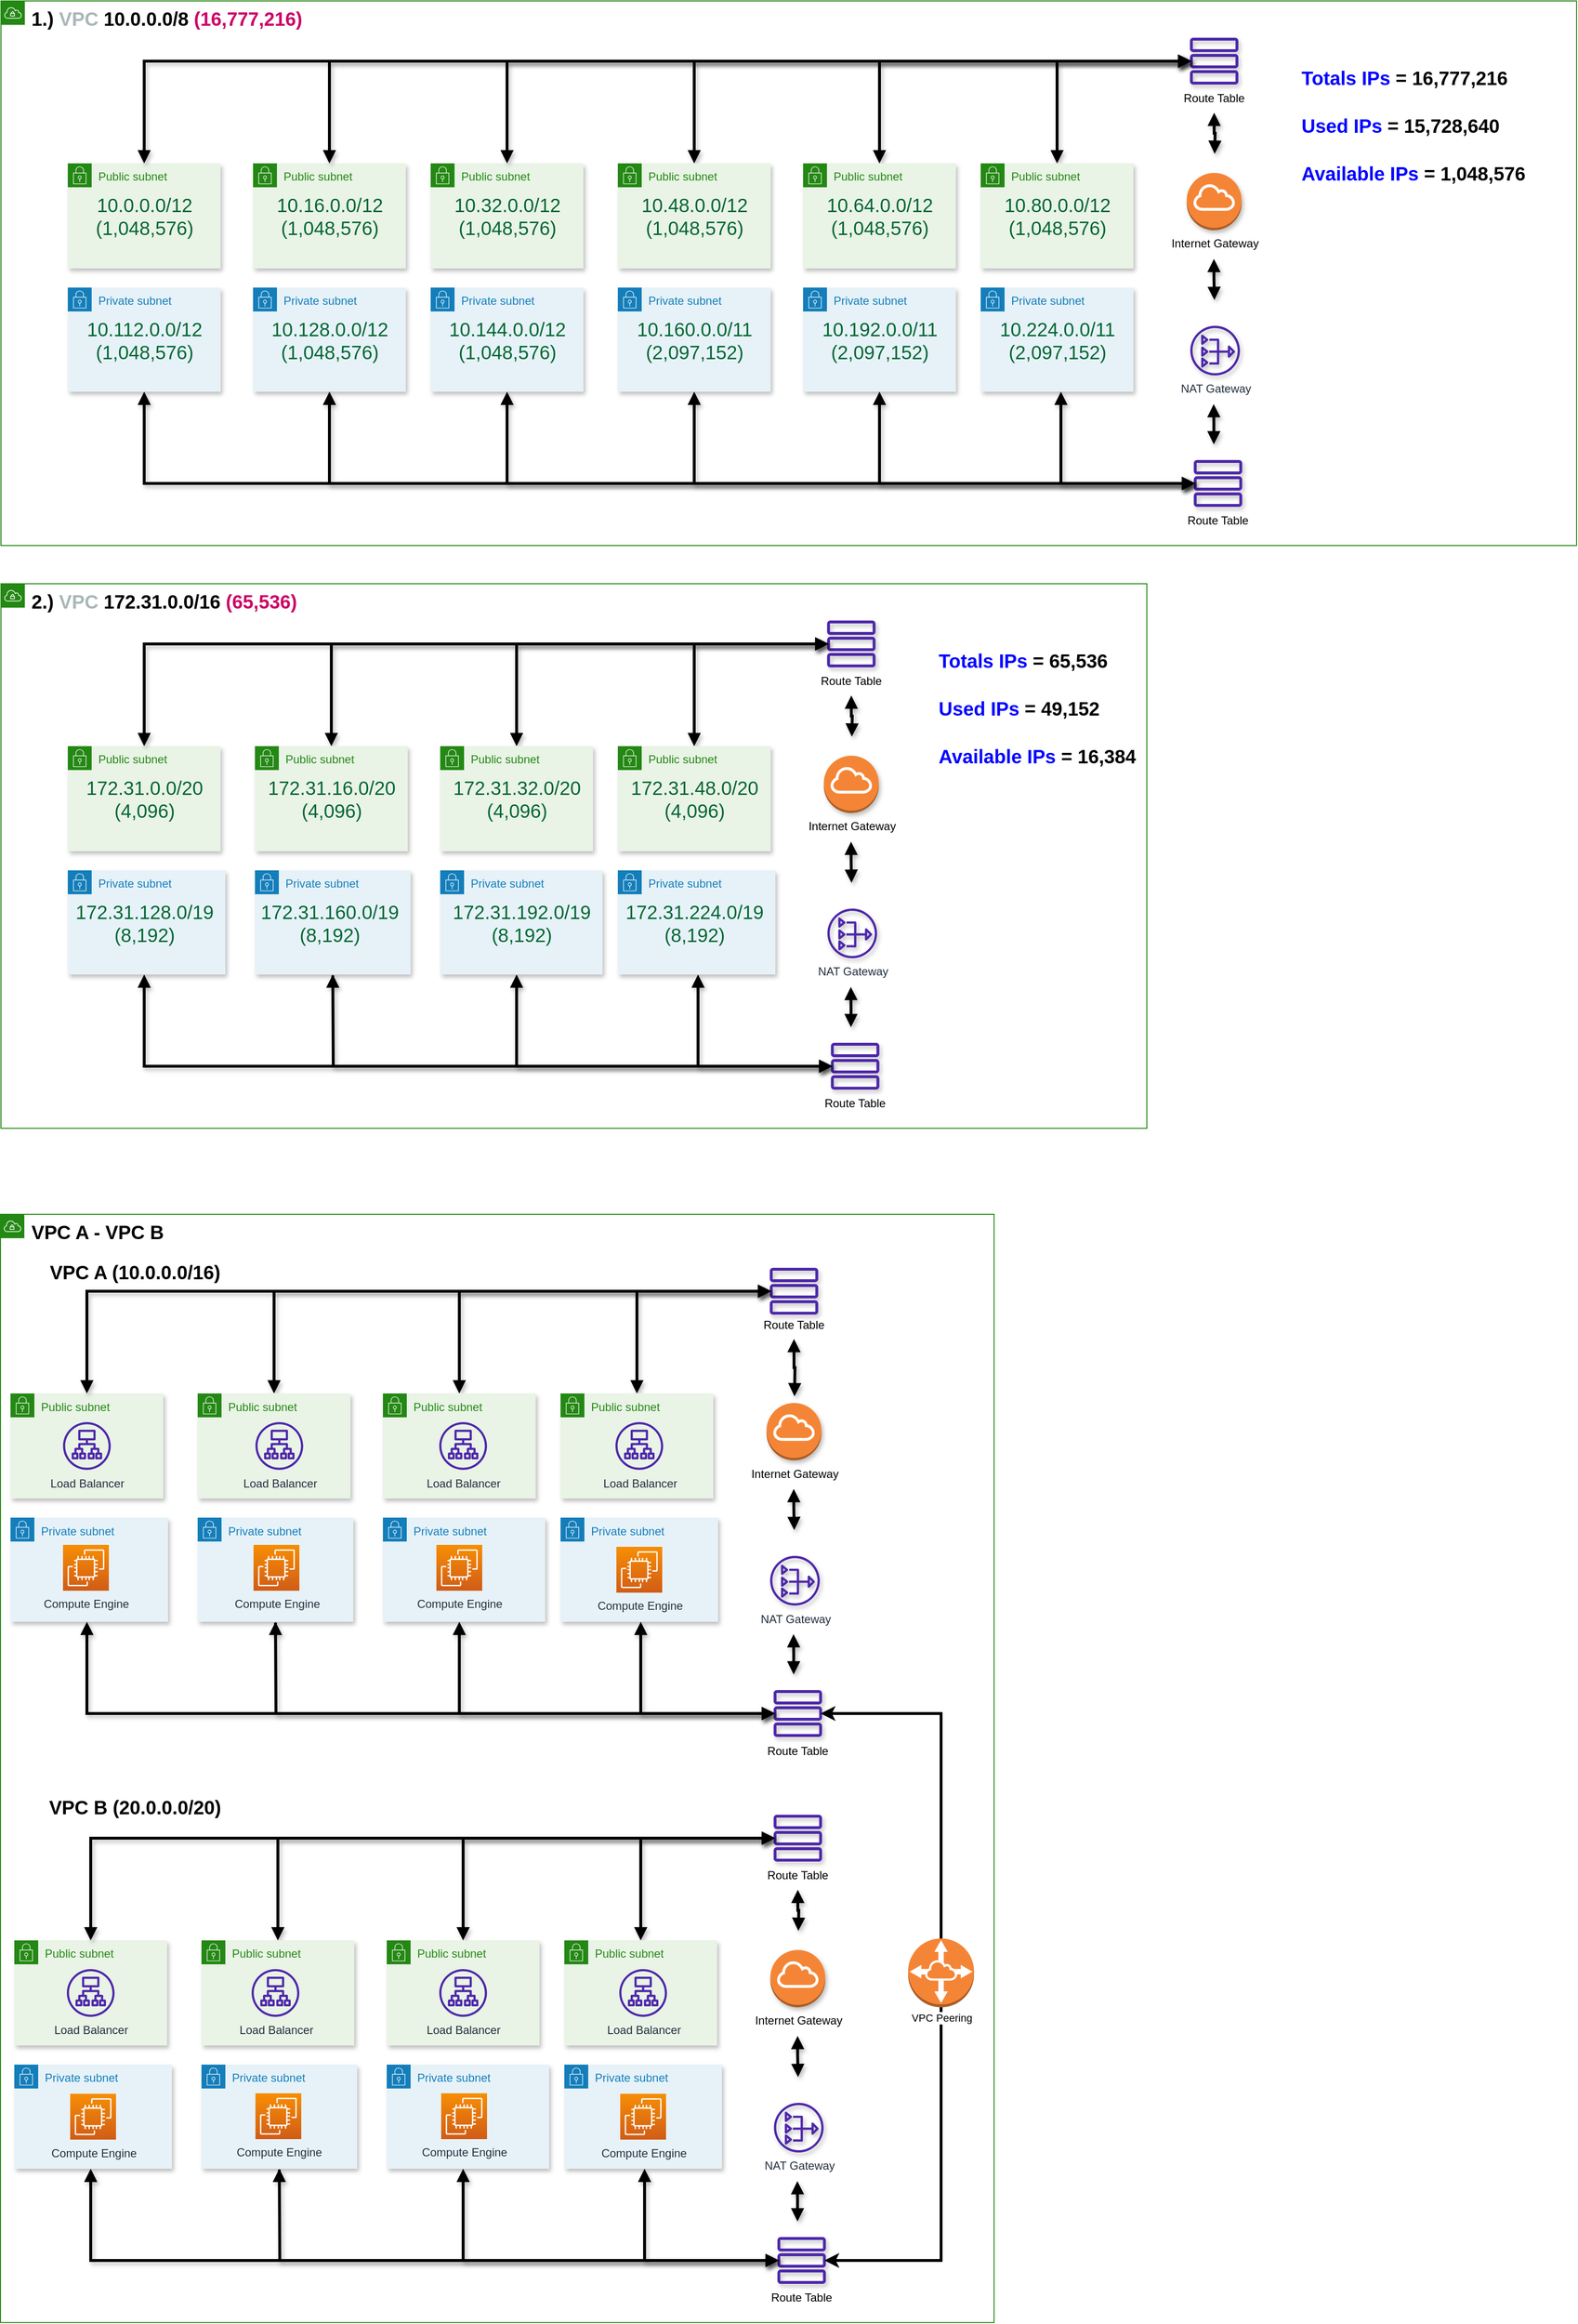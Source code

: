 <mxfile version="20.8.16" type="device"><diagram name="Page-1" id="UB09FNXbM_sFM_9fuj5M"><mxGraphModel dx="-1172" dy="1312" grid="1" gridSize="10" guides="1" tooltips="1" connect="1" arrows="1" fold="1" page="1" pageScale="1" pageWidth="850" pageHeight="1100" math="0" shadow="0"><root><mxCell id="0"/><mxCell id="1" parent="0"/><mxCell id="apIYo5obaMt4rwsnFJBf-46" value="&lt;font style=&quot;font-size: 20px;&quot;&gt;&lt;b&gt;&lt;font color=&quot;#000000&quot;&gt;1.)&lt;/font&gt; VPC &lt;font style=&quot;font-size: 20px;&quot;&gt;&lt;font color=&quot;#000000&quot;&gt;10.0.0.0/8 &lt;/font&gt;&lt;font color=&quot;#cc0066&quot;&gt;(&lt;/font&gt;&lt;/font&gt;&lt;font color=&quot;#cc0066&quot;&gt;16,777,216&lt;span style=&quot;background-color: initial;&quot;&gt;)&lt;/span&gt;&lt;/font&gt;&lt;/b&gt;&lt;font style=&quot;font-size: 20px;&quot; color=&quot;#000000&quot;&gt;&lt;b&gt;&lt;br&gt;&lt;/b&gt;&lt;/font&gt;&lt;/font&gt;" style="points=[[0,0],[0.25,0],[0.5,0],[0.75,0],[1,0],[1,0.25],[1,0.5],[1,0.75],[1,1],[0.75,1],[0.5,1],[0.25,1],[0,1],[0,0.75],[0,0.5],[0,0.25]];outlineConnect=0;gradientColor=none;html=1;whiteSpace=wrap;fontSize=12;fontStyle=0;container=1;pointerEvents=0;collapsible=0;recursiveResize=0;shape=mxgraph.aws4.group;grIcon=mxgraph.aws4.group_vpc;strokeColor=#248814;fillColor=none;verticalAlign=top;align=left;spacingLeft=30;fontColor=#AAB7B8;dashed=0;connectable=0;snapToPoint=0;fixDash=0;backgroundOutline=1;" parent="1" vertex="1"><mxGeometry x="3420" y="10" width="1650" height="570" as="geometry"/></mxCell><mxCell id="apIYo5obaMt4rwsnFJBf-47" value="Internet Gateway" style="outlineConnect=0;dashed=0;verticalLabelPosition=bottom;verticalAlign=top;align=center;html=1;shape=mxgraph.aws3.internet_gateway;fillColor=#F58536;gradientColor=none;snapToPoint=0;fixDash=0;backgroundOutline=1;comic=0;enumerate=0;metaEdit=0;shadow=1;strokeWidth=3;" parent="apIYo5obaMt4rwsnFJBf-46" vertex="1"><mxGeometry x="1241.75" y="180" width="57.5" height="60" as="geometry"/></mxCell><mxCell id="apIYo5obaMt4rwsnFJBf-48" value="" style="group;snapToPoint=0;fixDash=0;backgroundOutline=1;comic=0;enumerate=0;metaEdit=0;shadow=1;strokeWidth=3;" parent="apIYo5obaMt4rwsnFJBf-46" connectable="0" vertex="1"><mxGeometry x="1225.498" y="40" width="90" height="77" as="geometry"/></mxCell><mxCell id="apIYo5obaMt4rwsnFJBf-49" value="" style="group;snapToPoint=0;fixDash=0;backgroundOutline=1;comic=0;enumerate=0;metaEdit=0;shadow=1;strokeWidth=3;" parent="apIYo5obaMt4rwsnFJBf-48" connectable="0" vertex="1"><mxGeometry x="16.002" width="58" height="60" as="geometry"/></mxCell><mxCell id="apIYo5obaMt4rwsnFJBf-50" value="" style="group;snapToPoint=0;fixDash=0;backgroundOutline=1;comic=0;enumerate=0;metaEdit=0;shadow=1;strokeWidth=3;" parent="apIYo5obaMt4rwsnFJBf-49" connectable="0" vertex="1"><mxGeometry x="5.156" width="47.689" height="42" as="geometry"/></mxCell><mxCell id="apIYo5obaMt4rwsnFJBf-51" value="" style="rounded=1;whiteSpace=wrap;html=1;fillColor=none;strokeColor=#4D27AA;strokeWidth=3;spacingRight=0;snapToPoint=0;fixDash=0;backgroundOutline=1;comic=0;enumerate=0;metaEdit=0;shadow=1;" parent="apIYo5obaMt4rwsnFJBf-50" vertex="1"><mxGeometry width="47.689" height="12" as="geometry"/></mxCell><mxCell id="apIYo5obaMt4rwsnFJBf-52" value="" style="rounded=1;whiteSpace=wrap;html=1;fillColor=none;strokeColor=#4D27AA;strokeWidth=3;spacingRight=0;snapToPoint=0;fixDash=0;backgroundOutline=1;comic=0;enumerate=0;metaEdit=0;shadow=1;" parent="apIYo5obaMt4rwsnFJBf-50" vertex="1"><mxGeometry y="17" width="47.689" height="12" as="geometry"/></mxCell><mxCell id="apIYo5obaMt4rwsnFJBf-53" value="" style="rounded=1;whiteSpace=wrap;html=1;fillColor=none;strokeColor=#4D27AA;strokeWidth=3;spacingRight=0;snapToPoint=0;fixDash=0;backgroundOutline=1;comic=0;enumerate=0;metaEdit=0;shadow=1;" parent="apIYo5obaMt4rwsnFJBf-50" vertex="1"><mxGeometry y="34" width="47.689" height="12" as="geometry"/></mxCell><mxCell id="apIYo5obaMt4rwsnFJBf-54" value="Route Table" style="text;html=1;align=center;verticalAlign=middle;resizable=0;points=[];autosize=1;strokeColor=none;fillColor=none;snapToPoint=0;fixDash=0;backgroundOutline=1;comic=0;enumerate=0;metaEdit=0;shadow=1;strokeWidth=3;" parent="apIYo5obaMt4rwsnFJBf-48" vertex="1"><mxGeometry y="47" width="90" height="30" as="geometry"/></mxCell><mxCell id="apIYo5obaMt4rwsnFJBf-55" style="edgeStyle=orthogonalEdgeStyle;rounded=0;orthogonalLoop=1;jettySize=auto;html=1;startArrow=block;startFill=1;endArrow=block;endFill=1;snapToPoint=0;fixDash=0;backgroundOutline=1;comic=0;enumerate=0;metaEdit=0;shadow=1;strokeWidth=3;" parent="apIYo5obaMt4rwsnFJBf-46" source="apIYo5obaMt4rwsnFJBf-54" edge="1"><mxGeometry relative="1" as="geometry"><mxPoint x="1271" y="160" as="targetPoint"/></mxGeometry></mxCell><mxCell id="apIYo5obaMt4rwsnFJBf-56" style="edgeStyle=orthogonalEdgeStyle;rounded=0;orthogonalLoop=1;jettySize=auto;html=1;entryX=0;entryY=0.5;entryDx=0;entryDy=0;startArrow=block;startFill=1;endArrow=block;endFill=1;snapToPoint=0;fixDash=0;backgroundOutline=1;comic=0;enumerate=0;metaEdit=0;shadow=1;strokeWidth=3;" parent="apIYo5obaMt4rwsnFJBf-46" target="apIYo5obaMt4rwsnFJBf-52" edge="1"><mxGeometry relative="1" as="geometry"><mxPoint x="1106.0" y="170.0" as="sourcePoint"/><Array as="points"><mxPoint x="1106" y="63"/></Array></mxGeometry></mxCell><mxCell id="apIYo5obaMt4rwsnFJBf-57" style="edgeStyle=orthogonalEdgeStyle;rounded=0;orthogonalLoop=1;jettySize=auto;html=1;entryX=0;entryY=0.5;entryDx=0;entryDy=0;startArrow=block;startFill=1;endArrow=block;endFill=1;exitX=0.5;exitY=0;exitDx=0;exitDy=0;snapToPoint=0;fixDash=0;backgroundOutline=1;comic=0;enumerate=0;metaEdit=0;shadow=1;strokeWidth=3;" parent="apIYo5obaMt4rwsnFJBf-46" source="apIYo5obaMt4rwsnFJBf-62" target="apIYo5obaMt4rwsnFJBf-52" edge="1"><mxGeometry relative="1" as="geometry"><mxPoint x="916.0" y="170.0" as="sourcePoint"/><Array as="points"><mxPoint x="920" y="63"/></Array></mxGeometry></mxCell><mxCell id="apIYo5obaMt4rwsnFJBf-58" style="edgeStyle=orthogonalEdgeStyle;rounded=0;orthogonalLoop=1;jettySize=auto;html=1;entryX=0;entryY=0.5;entryDx=0;entryDy=0;startArrow=block;startFill=1;endArrow=block;endFill=1;snapToPoint=0;fixDash=0;backgroundOutline=1;comic=0;enumerate=0;metaEdit=0;shadow=1;strokeWidth=3;" parent="apIYo5obaMt4rwsnFJBf-46" target="apIYo5obaMt4rwsnFJBf-52" edge="1"><mxGeometry relative="1" as="geometry"><mxPoint x="726.0" y="170.0" as="sourcePoint"/><Array as="points"><mxPoint x="726" y="63"/></Array></mxGeometry></mxCell><mxCell id="apIYo5obaMt4rwsnFJBf-59" value="" style="group;snapToPoint=0;fixDash=0;backgroundOutline=1;comic=0;enumerate=0;metaEdit=0;shadow=1;strokeWidth=3;" parent="apIYo5obaMt4rwsnFJBf-46" connectable="0" vertex="1"><mxGeometry x="1026" y="170" width="160" height="130" as="geometry"/></mxCell><mxCell id="apIYo5obaMt4rwsnFJBf-60" value="Public subnet" style="points=[[0,0],[0.25,0],[0.5,0],[0.75,0],[1,0],[1,0.25],[1,0.5],[1,0.75],[1,1],[0.75,1],[0.5,1],[0.25,1],[0,1],[0,0.75],[0,0.5],[0,0.25]];outlineConnect=0;gradientColor=none;html=1;whiteSpace=wrap;fontSize=12;fontStyle=0;container=1;pointerEvents=0;collapsible=0;recursiveResize=0;shape=mxgraph.aws4.group;grIcon=mxgraph.aws4.group_security_group;grStroke=0;strokeColor=#248814;fillColor=#E9F3E6;verticalAlign=top;align=left;spacingLeft=30;fontColor=#248814;dashed=0;strokeWidth=3;snapToPoint=0;fixDash=0;backgroundOutline=1;comic=0;enumerate=0;metaEdit=0;shadow=1;" parent="apIYo5obaMt4rwsnFJBf-59" vertex="1"><mxGeometry width="160" height="110" as="geometry"/></mxCell><mxCell id="apIYo5obaMt4rwsnFJBf-145" value="&lt;font color=&quot;#006633&quot;&gt;10.80.0.0/12&lt;br&gt;(1,048,576)&lt;/font&gt;" style="text;html=1;align=center;verticalAlign=middle;resizable=0;points=[];autosize=1;strokeColor=none;fillColor=none;fontSize=20;fontColor=#000000;snapToPoint=0;fixDash=0;backgroundOutline=1;comic=0;enumerate=0;metaEdit=0;shadow=1;strokeWidth=3;" parent="apIYo5obaMt4rwsnFJBf-59" vertex="1"><mxGeometry x="15" y="25" width="130" height="60" as="geometry"/></mxCell><mxCell id="apIYo5obaMt4rwsnFJBf-61" value="Private subnet" style="points=[[0,0],[0.25,0],[0.5,0],[0.75,0],[1,0],[1,0.25],[1,0.5],[1,0.75],[1,1],[0.75,1],[0.5,1],[0.25,1],[0,1],[0,0.75],[0,0.5],[0,0.25]];outlineConnect=0;gradientColor=none;html=1;whiteSpace=wrap;fontSize=12;fontStyle=0;container=1;pointerEvents=0;collapsible=0;recursiveResize=0;shape=mxgraph.aws4.group;grIcon=mxgraph.aws4.group_security_group;grStroke=0;strokeColor=#147EBA;fillColor=#E6F2F8;verticalAlign=top;align=left;spacingLeft=30;fontColor=#147EBA;dashed=0;strokeWidth=3;snapToPoint=0;fixDash=0;backgroundOutline=1;comic=0;enumerate=0;metaEdit=0;shadow=1;" parent="apIYo5obaMt4rwsnFJBf-46" vertex="1"><mxGeometry x="646" y="300" width="160" height="109" as="geometry"/></mxCell><mxCell id="apIYo5obaMt4rwsnFJBf-150" value="&lt;font color=&quot;#006633&quot;&gt;10.160.0.0/11&lt;br&gt;(2,097,152)&lt;/font&gt;" style="text;html=1;align=center;verticalAlign=middle;resizable=0;points=[];autosize=1;strokeColor=none;fillColor=none;fontSize=20;fontColor=#000000;snapToPoint=0;fixDash=0;backgroundOutline=1;comic=0;enumerate=0;metaEdit=0;shadow=1;strokeWidth=3;" parent="apIYo5obaMt4rwsnFJBf-61" vertex="1"><mxGeometry x="10" y="24.5" width="140" height="60" as="geometry"/></mxCell><mxCell id="apIYo5obaMt4rwsnFJBf-62" value="Public subnet" style="points=[[0,0],[0.25,0],[0.5,0],[0.75,0],[1,0],[1,0.25],[1,0.5],[1,0.75],[1,1],[0.75,1],[0.5,1],[0.25,1],[0,1],[0,0.75],[0,0.5],[0,0.25]];outlineConnect=0;gradientColor=none;html=1;whiteSpace=wrap;fontSize=12;fontStyle=0;container=1;pointerEvents=0;collapsible=0;recursiveResize=0;shape=mxgraph.aws4.group;grIcon=mxgraph.aws4.group_security_group;grStroke=0;strokeColor=#248814;fillColor=#E9F3E6;verticalAlign=top;align=left;spacingLeft=30;fontColor=#248814;dashed=0;strokeWidth=3;snapToPoint=0;fixDash=0;backgroundOutline=1;comic=0;enumerate=0;metaEdit=0;shadow=1;" parent="apIYo5obaMt4rwsnFJBf-46" vertex="1"><mxGeometry x="840" y="170" width="160" height="110" as="geometry"/></mxCell><mxCell id="apIYo5obaMt4rwsnFJBf-140" value="&lt;font color=&quot;#006633&quot;&gt;10.64.0.0/12&lt;br&gt;(1,048,576)&lt;/font&gt;" style="text;html=1;align=center;verticalAlign=middle;resizable=0;points=[];autosize=1;strokeColor=none;fillColor=none;fontSize=20;fontColor=#000000;snapToPoint=0;fixDash=0;backgroundOutline=1;comic=0;enumerate=0;metaEdit=0;shadow=1;strokeWidth=3;" parent="apIYo5obaMt4rwsnFJBf-62" vertex="1"><mxGeometry x="15" y="25" width="130" height="60" as="geometry"/></mxCell><mxCell id="apIYo5obaMt4rwsnFJBf-63" value="Public subnet" style="points=[[0,0],[0.25,0],[0.5,0],[0.75,0],[1,0],[1,0.25],[1,0.5],[1,0.75],[1,1],[0.75,1],[0.5,1],[0.25,1],[0,1],[0,0.75],[0,0.5],[0,0.25]];outlineConnect=0;gradientColor=none;html=1;whiteSpace=wrap;fontSize=12;fontStyle=0;container=1;pointerEvents=0;collapsible=0;recursiveResize=0;shape=mxgraph.aws4.group;grIcon=mxgraph.aws4.group_security_group;grStroke=0;strokeColor=#248814;fillColor=#E9F3E6;verticalAlign=top;align=left;spacingLeft=30;fontColor=#248814;dashed=0;strokeWidth=3;snapToPoint=0;fixDash=0;backgroundOutline=1;comic=0;enumerate=0;metaEdit=0;shadow=1;" parent="apIYo5obaMt4rwsnFJBf-46" vertex="1"><mxGeometry x="646" y="170" width="160" height="110" as="geometry"/></mxCell><mxCell id="apIYo5obaMt4rwsnFJBf-139" value="&lt;font color=&quot;#006633&quot;&gt;10.48.0.0/12&lt;br&gt;(1,048,576)&lt;/font&gt;" style="text;html=1;align=center;verticalAlign=middle;resizable=0;points=[];autosize=1;strokeColor=none;fillColor=none;fontSize=20;fontColor=#000000;snapToPoint=0;fixDash=0;backgroundOutline=1;comic=0;enumerate=0;metaEdit=0;shadow=1;strokeWidth=3;" parent="apIYo5obaMt4rwsnFJBf-63" vertex="1"><mxGeometry x="15" y="25" width="130" height="60" as="geometry"/></mxCell><mxCell id="apIYo5obaMt4rwsnFJBf-64" value="Private subnet" style="points=[[0,0],[0.25,0],[0.5,0],[0.75,0],[1,0],[1,0.25],[1,0.5],[1,0.75],[1,1],[0.75,1],[0.5,1],[0.25,1],[0,1],[0,0.75],[0,0.5],[0,0.25]];outlineConnect=0;gradientColor=none;html=1;whiteSpace=wrap;fontSize=12;fontStyle=0;container=1;pointerEvents=0;collapsible=0;recursiveResize=0;shape=mxgraph.aws4.group;grIcon=mxgraph.aws4.group_security_group;grStroke=0;strokeColor=#147EBA;fillColor=#E6F2F8;verticalAlign=top;align=left;spacingLeft=30;fontColor=#147EBA;dashed=0;strokeWidth=3;snapToPoint=0;fixDash=0;backgroundOutline=1;comic=0;enumerate=0;metaEdit=0;shadow=1;" parent="apIYo5obaMt4rwsnFJBf-46" vertex="1"><mxGeometry x="840" y="300" width="160" height="109" as="geometry"/></mxCell><mxCell id="apIYo5obaMt4rwsnFJBf-151" value="&lt;font color=&quot;#006633&quot;&gt;10.192.0.0/11&lt;br&gt;(2,097,152)&lt;/font&gt;" style="text;html=1;align=center;verticalAlign=middle;resizable=0;points=[];autosize=1;strokeColor=none;fillColor=none;fontSize=20;fontColor=#000000;snapToPoint=0;fixDash=0;backgroundOutline=1;comic=0;enumerate=0;metaEdit=0;shadow=1;strokeWidth=3;" parent="apIYo5obaMt4rwsnFJBf-64" vertex="1"><mxGeometry x="10" y="24.5" width="140" height="60" as="geometry"/></mxCell><mxCell id="apIYo5obaMt4rwsnFJBf-65" value="Private subnet" style="points=[[0,0],[0.25,0],[0.5,0],[0.75,0],[1,0],[1,0.25],[1,0.5],[1,0.75],[1,1],[0.75,1],[0.5,1],[0.25,1],[0,1],[0,0.75],[0,0.5],[0,0.25]];outlineConnect=0;gradientColor=none;html=1;whiteSpace=wrap;fontSize=12;fontStyle=0;container=1;pointerEvents=0;collapsible=0;recursiveResize=0;shape=mxgraph.aws4.group;grIcon=mxgraph.aws4.group_security_group;grStroke=0;strokeColor=#147EBA;fillColor=#E6F2F8;verticalAlign=top;align=left;spacingLeft=30;fontColor=#147EBA;dashed=0;strokeWidth=3;snapToPoint=0;fixDash=0;backgroundOutline=1;comic=0;enumerate=0;metaEdit=0;shadow=1;" parent="apIYo5obaMt4rwsnFJBf-46" vertex="1"><mxGeometry x="1026" y="300" width="160" height="109" as="geometry"/></mxCell><mxCell id="apIYo5obaMt4rwsnFJBf-152" value="&lt;font color=&quot;#006633&quot;&gt;10.224.0.0/11&lt;br&gt;(2,097,152)&lt;/font&gt;" style="text;html=1;align=center;verticalAlign=middle;resizable=0;points=[];autosize=1;strokeColor=none;fillColor=none;fontSize=20;fontColor=#000000;snapToPoint=0;fixDash=0;backgroundOutline=1;comic=0;enumerate=0;metaEdit=0;shadow=1;strokeWidth=3;" parent="apIYo5obaMt4rwsnFJBf-65" vertex="1"><mxGeometry x="10" y="24.5" width="140" height="60" as="geometry"/></mxCell><mxCell id="apIYo5obaMt4rwsnFJBf-66" value="Public subnet" style="points=[[0,0],[0.25,0],[0.5,0],[0.75,0],[1,0],[1,0.25],[1,0.5],[1,0.75],[1,1],[0.75,1],[0.5,1],[0.25,1],[0,1],[0,0.75],[0,0.5],[0,0.25]];outlineConnect=0;gradientColor=none;html=1;whiteSpace=wrap;fontSize=12;fontStyle=0;container=1;pointerEvents=0;collapsible=0;recursiveResize=0;shape=mxgraph.aws4.group;grIcon=mxgraph.aws4.group_security_group;grStroke=0;strokeColor=#248814;fillColor=#E9F3E6;verticalAlign=top;align=left;spacingLeft=30;fontColor=#248814;dashed=0;strokeWidth=3;snapToPoint=0;fixDash=0;backgroundOutline=1;comic=0;enumerate=0;metaEdit=0;shadow=1;" parent="apIYo5obaMt4rwsnFJBf-46" vertex="1"><mxGeometry x="70" y="170" width="160" height="110" as="geometry"/></mxCell><mxCell id="apIYo5obaMt4rwsnFJBf-134" value="&lt;font color=&quot;#006633&quot;&gt;10.0.0.0/12&lt;br&gt;(1,048,576)&lt;/font&gt;" style="text;html=1;align=center;verticalAlign=middle;resizable=0;points=[];autosize=1;strokeColor=none;fillColor=none;fontSize=20;fontColor=#000000;snapToPoint=0;fixDash=0;backgroundOutline=1;comic=0;enumerate=0;metaEdit=0;shadow=1;strokeWidth=3;" parent="apIYo5obaMt4rwsnFJBf-66" vertex="1"><mxGeometry x="15" y="25" width="130" height="60" as="geometry"/></mxCell><mxCell id="apIYo5obaMt4rwsnFJBf-67" value="Public subnet" style="points=[[0,0],[0.25,0],[0.5,0],[0.75,0],[1,0],[1,0.25],[1,0.5],[1,0.75],[1,1],[0.75,1],[0.5,1],[0.25,1],[0,1],[0,0.75],[0,0.5],[0,0.25]];outlineConnect=0;gradientColor=none;html=1;whiteSpace=wrap;fontSize=12;fontStyle=0;container=1;pointerEvents=0;collapsible=0;recursiveResize=0;shape=mxgraph.aws4.group;grIcon=mxgraph.aws4.group_security_group;grStroke=0;strokeColor=#248814;fillColor=#E9F3E6;verticalAlign=top;align=left;spacingLeft=30;fontColor=#248814;dashed=0;strokeWidth=3;snapToPoint=0;fixDash=0;backgroundOutline=1;comic=0;enumerate=0;metaEdit=0;shadow=1;" parent="apIYo5obaMt4rwsnFJBf-46" vertex="1"><mxGeometry x="264" y="170" width="160" height="110" as="geometry"/></mxCell><mxCell id="apIYo5obaMt4rwsnFJBf-137" value="&lt;font color=&quot;#006633&quot;&gt;10.16.0.0/12&lt;br&gt;(1,048,576)&lt;/font&gt;" style="text;html=1;align=center;verticalAlign=middle;resizable=0;points=[];autosize=1;strokeColor=none;fillColor=none;fontSize=20;fontColor=#000000;snapToPoint=0;fixDash=0;backgroundOutline=1;comic=0;enumerate=0;metaEdit=0;shadow=1;strokeWidth=3;" parent="apIYo5obaMt4rwsnFJBf-67" vertex="1"><mxGeometry x="15" y="25" width="130" height="60" as="geometry"/></mxCell><mxCell id="apIYo5obaMt4rwsnFJBf-68" value="" style="group;snapToPoint=0;fixDash=0;backgroundOutline=1;comic=0;enumerate=0;metaEdit=0;shadow=1;strokeWidth=3;" parent="apIYo5obaMt4rwsnFJBf-46" connectable="0" vertex="1"><mxGeometry x="450" y="170" width="160" height="130" as="geometry"/></mxCell><mxCell id="apIYo5obaMt4rwsnFJBf-69" value="Public subnet" style="points=[[0,0],[0.25,0],[0.5,0],[0.75,0],[1,0],[1,0.25],[1,0.5],[1,0.75],[1,1],[0.75,1],[0.5,1],[0.25,1],[0,1],[0,0.75],[0,0.5],[0,0.25]];outlineConnect=0;gradientColor=none;html=1;whiteSpace=wrap;fontSize=12;fontStyle=0;container=1;pointerEvents=0;collapsible=0;recursiveResize=0;shape=mxgraph.aws4.group;grIcon=mxgraph.aws4.group_security_group;grStroke=0;strokeColor=#248814;fillColor=#E9F3E6;verticalAlign=top;align=left;spacingLeft=30;fontColor=#248814;dashed=0;strokeWidth=3;snapToPoint=0;fixDash=0;backgroundOutline=1;comic=0;enumerate=0;metaEdit=0;shadow=1;" parent="apIYo5obaMt4rwsnFJBf-68" vertex="1"><mxGeometry width="160" height="110" as="geometry"/></mxCell><mxCell id="apIYo5obaMt4rwsnFJBf-138" value="&lt;font color=&quot;#006633&quot;&gt;10.32.0.0/12&lt;br&gt;(1,048,576)&lt;/font&gt;" style="text;html=1;align=center;verticalAlign=middle;resizable=0;points=[];autosize=1;strokeColor=none;fillColor=none;fontSize=20;fontColor=#000000;snapToPoint=0;fixDash=0;backgroundOutline=1;comic=0;enumerate=0;metaEdit=0;shadow=1;strokeWidth=3;" parent="apIYo5obaMt4rwsnFJBf-68" vertex="1"><mxGeometry x="15" y="25" width="130" height="60" as="geometry"/></mxCell><mxCell id="apIYo5obaMt4rwsnFJBf-70" value="Private subnet" style="points=[[0,0],[0.25,0],[0.5,0],[0.75,0],[1,0],[1,0.25],[1,0.5],[1,0.75],[1,1],[0.75,1],[0.5,1],[0.25,1],[0,1],[0,0.75],[0,0.5],[0,0.25]];outlineConnect=0;gradientColor=none;html=1;whiteSpace=wrap;fontSize=12;fontStyle=0;container=1;pointerEvents=0;collapsible=0;recursiveResize=0;shape=mxgraph.aws4.group;grIcon=mxgraph.aws4.group_security_group;grStroke=0;strokeColor=#147EBA;fillColor=#E6F2F8;verticalAlign=top;align=left;spacingLeft=30;fontColor=#147EBA;dashed=0;strokeWidth=3;snapToPoint=0;fixDash=0;backgroundOutline=1;comic=0;enumerate=0;metaEdit=0;shadow=1;" parent="apIYo5obaMt4rwsnFJBf-46" vertex="1"><mxGeometry x="70" y="300" width="160" height="109" as="geometry"/></mxCell><mxCell id="apIYo5obaMt4rwsnFJBf-146" value="&lt;font color=&quot;#006633&quot;&gt;10.112.0.0/12&lt;br&gt;(1,048,576)&lt;/font&gt;" style="text;html=1;align=center;verticalAlign=middle;resizable=0;points=[];autosize=1;strokeColor=none;fillColor=none;fontSize=20;fontColor=#000000;snapToPoint=0;fixDash=0;backgroundOutline=1;comic=0;enumerate=0;metaEdit=0;shadow=1;strokeWidth=3;" parent="apIYo5obaMt4rwsnFJBf-70" vertex="1"><mxGeometry x="10" y="24.5" width="140" height="60" as="geometry"/></mxCell><mxCell id="apIYo5obaMt4rwsnFJBf-71" value="Private subnet" style="points=[[0,0],[0.25,0],[0.5,0],[0.75,0],[1,0],[1,0.25],[1,0.5],[1,0.75],[1,1],[0.75,1],[0.5,1],[0.25,1],[0,1],[0,0.75],[0,0.5],[0,0.25]];outlineConnect=0;gradientColor=none;html=1;whiteSpace=wrap;fontSize=12;fontStyle=0;container=1;pointerEvents=0;collapsible=0;recursiveResize=0;shape=mxgraph.aws4.group;grIcon=mxgraph.aws4.group_security_group;grStroke=0;strokeColor=#147EBA;fillColor=#E6F2F8;verticalAlign=top;align=left;spacingLeft=30;fontColor=#147EBA;dashed=0;strokeWidth=3;snapToPoint=0;fixDash=0;backgroundOutline=1;comic=0;enumerate=0;metaEdit=0;shadow=1;" parent="apIYo5obaMt4rwsnFJBf-46" vertex="1"><mxGeometry x="264" y="300" width="160" height="109" as="geometry"/></mxCell><mxCell id="apIYo5obaMt4rwsnFJBf-147" value="&lt;font color=&quot;#006633&quot;&gt;10.128.0.0/12&lt;br&gt;(1,048,576)&lt;/font&gt;" style="text;html=1;align=center;verticalAlign=middle;resizable=0;points=[];autosize=1;strokeColor=none;fillColor=none;fontSize=20;fontColor=#000000;snapToPoint=0;fixDash=0;backgroundOutline=1;comic=0;enumerate=0;metaEdit=0;shadow=1;strokeWidth=3;" parent="apIYo5obaMt4rwsnFJBf-71" vertex="1"><mxGeometry x="5" y="24.5" width="150" height="60" as="geometry"/></mxCell><mxCell id="apIYo5obaMt4rwsnFJBf-72" value="Private subnet" style="points=[[0,0],[0.25,0],[0.5,0],[0.75,0],[1,0],[1,0.25],[1,0.5],[1,0.75],[1,1],[0.75,1],[0.5,1],[0.25,1],[0,1],[0,0.75],[0,0.5],[0,0.25]];outlineConnect=0;gradientColor=none;html=1;whiteSpace=wrap;fontSize=12;fontStyle=0;container=1;pointerEvents=0;collapsible=0;recursiveResize=0;shape=mxgraph.aws4.group;grIcon=mxgraph.aws4.group_security_group;grStroke=0;strokeColor=#147EBA;fillColor=#E6F2F8;verticalAlign=top;align=left;spacingLeft=30;fontColor=#147EBA;dashed=0;strokeWidth=3;snapToPoint=0;fixDash=0;backgroundOutline=1;comic=0;enumerate=0;metaEdit=0;shadow=1;" parent="apIYo5obaMt4rwsnFJBf-46" vertex="1"><mxGeometry x="450" y="300" width="160" height="109" as="geometry"/></mxCell><mxCell id="apIYo5obaMt4rwsnFJBf-149" value="&lt;font color=&quot;#006633&quot;&gt;10.144.0.0/12&lt;br&gt;(1,048,576)&lt;/font&gt;" style="text;html=1;align=center;verticalAlign=middle;resizable=0;points=[];autosize=1;strokeColor=none;fillColor=none;fontSize=20;fontColor=#000000;snapToPoint=0;fixDash=0;backgroundOutline=1;comic=0;enumerate=0;metaEdit=0;shadow=1;strokeWidth=3;" parent="apIYo5obaMt4rwsnFJBf-72" vertex="1"><mxGeometry x="5" y="24.5" width="150" height="60" as="geometry"/></mxCell><mxCell id="apIYo5obaMt4rwsnFJBf-76" style="edgeStyle=orthogonalEdgeStyle;rounded=0;orthogonalLoop=1;jettySize=auto;html=1;startArrow=block;startFill=1;endArrow=block;endFill=1;entryX=0;entryY=0.5;entryDx=0;entryDy=0;exitX=0.5;exitY=0;exitDx=0;exitDy=0;snapToPoint=0;fixDash=0;backgroundOutline=1;comic=0;enumerate=0;metaEdit=0;shadow=1;strokeWidth=3;" parent="apIYo5obaMt4rwsnFJBf-46" source="apIYo5obaMt4rwsnFJBf-69" target="apIYo5obaMt4rwsnFJBf-52" edge="1"><mxGeometry relative="1" as="geometry"><mxPoint x="520" y="170" as="sourcePoint"/><Array as="points"><mxPoint x="530" y="63"/></Array><mxPoint x="1250" y="63" as="targetPoint"/></mxGeometry></mxCell><mxCell id="apIYo5obaMt4rwsnFJBf-77" style="edgeStyle=orthogonalEdgeStyle;rounded=0;orthogonalLoop=1;jettySize=auto;html=1;startArrow=block;startFill=1;endArrow=block;endFill=1;entryX=0;entryY=0.5;entryDx=0;entryDy=0;exitX=0.5;exitY=0;exitDx=0;exitDy=0;snapToPoint=0;fixDash=0;backgroundOutline=1;comic=0;enumerate=0;metaEdit=0;shadow=1;strokeWidth=3;" parent="apIYo5obaMt4rwsnFJBf-46" source="apIYo5obaMt4rwsnFJBf-67" target="apIYo5obaMt4rwsnFJBf-52" edge="1"><mxGeometry relative="1" as="geometry"><mxPoint x="3990" y="830" as="sourcePoint"/><Array as="points"><mxPoint x="344" y="63"/></Array><mxPoint x="4706.656" y="723" as="targetPoint"/></mxGeometry></mxCell><mxCell id="apIYo5obaMt4rwsnFJBf-78" style="edgeStyle=orthogonalEdgeStyle;rounded=0;orthogonalLoop=1;jettySize=auto;html=1;startArrow=block;startFill=1;endArrow=block;endFill=1;entryX=0;entryY=0.5;entryDx=0;entryDy=0;exitX=0.5;exitY=0;exitDx=0;exitDy=0;snapToPoint=0;fixDash=0;backgroundOutline=1;comic=0;enumerate=0;metaEdit=0;shadow=1;strokeWidth=3;" parent="apIYo5obaMt4rwsnFJBf-46" source="apIYo5obaMt4rwsnFJBf-66" target="apIYo5obaMt4rwsnFJBf-52" edge="1"><mxGeometry relative="1" as="geometry"><mxPoint x="3804" y="830" as="sourcePoint"/><Array as="points"><mxPoint x="150" y="63"/></Array><mxPoint x="4706.656" y="723" as="targetPoint"/></mxGeometry></mxCell><mxCell id="apIYo5obaMt4rwsnFJBf-83" value="NAT Gateway" style="outlineConnect=0;fontColor=#232F3E;gradientColor=none;fillColor=#4D27AA;strokeColor=none;dashed=0;verticalLabelPosition=bottom;verticalAlign=top;align=center;html=1;fontSize=12;fontStyle=0;aspect=fixed;pointerEvents=1;shape=mxgraph.aws4.nat_gateway;strokeWidth=3;snapToPoint=0;fixDash=0;backgroundOutline=1;comic=0;enumerate=0;metaEdit=0;shadow=1;" parent="apIYo5obaMt4rwsnFJBf-46" vertex="1"><mxGeometry x="1245.5" y="340" width="52" height="52" as="geometry"/></mxCell><mxCell id="apIYo5obaMt4rwsnFJBf-84" style="edgeStyle=orthogonalEdgeStyle;rounded=0;orthogonalLoop=1;jettySize=auto;html=1;startArrow=block;startFill=1;endArrow=block;endFill=1;snapToPoint=0;fixDash=0;backgroundOutline=1;comic=0;enumerate=0;metaEdit=0;shadow=1;strokeWidth=3;" parent="apIYo5obaMt4rwsnFJBf-46" edge="1"><mxGeometry relative="1" as="geometry"><mxPoint x="1270.74" y="313" as="targetPoint"/><mxPoint x="1270.251" y="270" as="sourcePoint"/><Array as="points"><mxPoint x="1270.25" y="291"/><mxPoint x="1271.25" y="291"/></Array></mxGeometry></mxCell><mxCell id="apIYo5obaMt4rwsnFJBf-119" value="" style="group;snapToPoint=0;fixDash=0;backgroundOutline=1;comic=0;enumerate=0;metaEdit=0;shadow=1;strokeWidth=3;" parent="apIYo5obaMt4rwsnFJBf-46" connectable="0" vertex="1"><mxGeometry x="1245.5" y="482" width="58" height="60" as="geometry"/></mxCell><mxCell id="apIYo5obaMt4rwsnFJBf-120" value="" style="group;snapToPoint=0;fixDash=0;backgroundOutline=1;comic=0;enumerate=0;metaEdit=0;shadow=1;strokeWidth=3;" parent="apIYo5obaMt4rwsnFJBf-119" connectable="0" vertex="1"><mxGeometry x="5.156" width="47.689" height="42" as="geometry"/></mxCell><mxCell id="apIYo5obaMt4rwsnFJBf-121" value="" style="rounded=1;whiteSpace=wrap;html=1;fillColor=none;strokeColor=#4D27AA;strokeWidth=3;spacingRight=0;snapToPoint=0;fixDash=0;backgroundOutline=1;comic=0;enumerate=0;metaEdit=0;shadow=1;" parent="apIYo5obaMt4rwsnFJBf-120" vertex="1"><mxGeometry width="47.689" height="12" as="geometry"/></mxCell><mxCell id="apIYo5obaMt4rwsnFJBf-122" value="" style="rounded=1;whiteSpace=wrap;html=1;fillColor=none;strokeColor=#4D27AA;strokeWidth=3;spacingRight=0;snapToPoint=0;fixDash=0;backgroundOutline=1;comic=0;enumerate=0;metaEdit=0;shadow=1;" parent="apIYo5obaMt4rwsnFJBf-120" vertex="1"><mxGeometry y="17" width="47.689" height="12" as="geometry"/></mxCell><mxCell id="apIYo5obaMt4rwsnFJBf-123" value="" style="rounded=1;whiteSpace=wrap;html=1;fillColor=none;strokeColor=#4D27AA;strokeWidth=3;spacingRight=0;snapToPoint=0;fixDash=0;backgroundOutline=1;comic=0;enumerate=0;metaEdit=0;shadow=1;" parent="apIYo5obaMt4rwsnFJBf-120" vertex="1"><mxGeometry y="34" width="47.689" height="12" as="geometry"/></mxCell><mxCell id="apIYo5obaMt4rwsnFJBf-124" style="edgeStyle=orthogonalEdgeStyle;rounded=0;orthogonalLoop=1;jettySize=auto;html=1;startArrow=block;startFill=1;endArrow=block;endFill=1;snapToPoint=0;fixDash=0;backgroundOutline=1;comic=0;enumerate=0;metaEdit=0;shadow=1;strokeWidth=3;" parent="apIYo5obaMt4rwsnFJBf-46" edge="1"><mxGeometry relative="1" as="geometry"><mxPoint x="1269.998" y="422.0" as="targetPoint"/><mxPoint x="1270.15" y="464.13" as="sourcePoint"/><Array as="points"><mxPoint x="1270.65" y="443.13"/></Array></mxGeometry></mxCell><mxCell id="apIYo5obaMt4rwsnFJBf-125" style="edgeStyle=orthogonalEdgeStyle;rounded=0;orthogonalLoop=1;jettySize=auto;html=1;entryX=0;entryY=0.5;entryDx=0;entryDy=0;startArrow=block;startFill=1;endArrow=block;endFill=1;snapToPoint=0;fixDash=0;backgroundOutline=1;comic=0;enumerate=0;metaEdit=0;shadow=1;strokeWidth=3;" parent="apIYo5obaMt4rwsnFJBf-46" target="apIYo5obaMt4rwsnFJBf-122" edge="1"><mxGeometry relative="1" as="geometry"><mxPoint x="1110.0" y="409" as="sourcePoint"/><Array as="points"><mxPoint x="1110" y="505"/></Array></mxGeometry></mxCell><mxCell id="apIYo5obaMt4rwsnFJBf-126" style="edgeStyle=orthogonalEdgeStyle;rounded=0;orthogonalLoop=1;jettySize=auto;html=1;entryX=0;entryY=0.5;entryDx=0;entryDy=0;startArrow=block;startFill=1;endArrow=block;endFill=1;snapToPoint=0;fixDash=0;backgroundOutline=1;comic=0;enumerate=0;metaEdit=0;shadow=1;strokeWidth=3;" parent="apIYo5obaMt4rwsnFJBf-46" target="apIYo5obaMt4rwsnFJBf-122" edge="1"><mxGeometry relative="1" as="geometry"><mxPoint x="920.0" y="409" as="sourcePoint"/><Array as="points"><mxPoint x="920" y="505"/></Array></mxGeometry></mxCell><mxCell id="apIYo5obaMt4rwsnFJBf-127" style="edgeStyle=orthogonalEdgeStyle;rounded=0;orthogonalLoop=1;jettySize=auto;html=1;entryX=0;entryY=0.5;entryDx=0;entryDy=0;startArrow=block;startFill=1;endArrow=block;endFill=1;exitX=0.5;exitY=1;exitDx=0;exitDy=0;snapToPoint=0;fixDash=0;backgroundOutline=1;comic=0;enumerate=0;metaEdit=0;shadow=1;strokeWidth=3;" parent="apIYo5obaMt4rwsnFJBf-46" source="apIYo5obaMt4rwsnFJBf-61" target="apIYo5obaMt4rwsnFJBf-122" edge="1"><mxGeometry x="-1" y="-115" relative="1" as="geometry"><mxPoint x="730.0" y="409" as="sourcePoint"/><Array as="points"><mxPoint x="726" y="505"/></Array><mxPoint x="-80" y="-33" as="offset"/></mxGeometry></mxCell><mxCell id="apIYo5obaMt4rwsnFJBf-128" value="Route Table" style="text;html=1;align=center;verticalAlign=middle;resizable=0;points=[];autosize=1;strokeColor=none;fillColor=none;snapToPoint=0;fixDash=0;backgroundOutline=1;comic=0;enumerate=0;metaEdit=0;shadow=1;strokeWidth=3;" parent="apIYo5obaMt4rwsnFJBf-46" vertex="1"><mxGeometry x="1229.498" y="529" width="90" height="30" as="geometry"/></mxCell><mxCell id="apIYo5obaMt4rwsnFJBf-130" style="edgeStyle=orthogonalEdgeStyle;rounded=0;orthogonalLoop=1;jettySize=auto;html=1;entryX=0;entryY=0.5;entryDx=0;entryDy=0;startArrow=block;startFill=1;endArrow=block;endFill=1;snapToPoint=0;fixDash=0;backgroundOutline=1;comic=0;enumerate=0;metaEdit=0;shadow=1;strokeWidth=3;" parent="apIYo5obaMt4rwsnFJBf-46" target="apIYo5obaMt4rwsnFJBf-122" edge="1"><mxGeometry x="-1" y="-115" relative="1" as="geometry"><mxPoint x="530" y="409" as="sourcePoint"/><Array as="points"><mxPoint x="530" y="409"/><mxPoint x="530" y="505"/></Array><mxPoint x="-80" y="-33" as="offset"/><mxPoint x="4710.656" y="1165" as="targetPoint"/></mxGeometry></mxCell><mxCell id="apIYo5obaMt4rwsnFJBf-131" style="edgeStyle=orthogonalEdgeStyle;rounded=0;orthogonalLoop=1;jettySize=auto;html=1;entryX=0;entryY=0.5;entryDx=0;entryDy=0;startArrow=block;startFill=1;endArrow=block;endFill=1;exitX=0.5;exitY=1;exitDx=0;exitDy=0;snapToPoint=0;fixDash=0;backgroundOutline=1;comic=0;enumerate=0;metaEdit=0;shadow=1;strokeWidth=3;" parent="apIYo5obaMt4rwsnFJBf-46" source="apIYo5obaMt4rwsnFJBf-71" target="apIYo5obaMt4rwsnFJBf-122" edge="1"><mxGeometry x="-1" y="-115" relative="1" as="geometry"><mxPoint x="340" y="410" as="sourcePoint"/><Array as="points"><mxPoint x="344" y="505"/></Array><mxPoint x="-80" y="-33" as="offset"/><mxPoint x="4710.656" y="1165" as="targetPoint"/></mxGeometry></mxCell><mxCell id="apIYo5obaMt4rwsnFJBf-132" style="edgeStyle=orthogonalEdgeStyle;rounded=0;orthogonalLoop=1;jettySize=auto;html=1;entryX=0;entryY=0.5;entryDx=0;entryDy=0;startArrow=block;startFill=1;endArrow=block;endFill=1;exitX=0.5;exitY=1;exitDx=0;exitDy=0;snapToPoint=0;fixDash=0;backgroundOutline=1;comic=0;enumerate=0;metaEdit=0;shadow=1;strokeWidth=3;" parent="apIYo5obaMt4rwsnFJBf-46" source="apIYo5obaMt4rwsnFJBf-70" target="apIYo5obaMt4rwsnFJBf-122" edge="1"><mxGeometry x="-1" y="-115" relative="1" as="geometry"><mxPoint x="3800" y="1070" as="sourcePoint"/><Array as="points"><mxPoint x="150" y="505"/></Array><mxPoint x="-80" y="-33" as="offset"/><mxPoint x="4710.656" y="1165" as="targetPoint"/></mxGeometry></mxCell><mxCell id="apIYo5obaMt4rwsnFJBf-156" value="&lt;font style=&quot;font-size: 20px;&quot;&gt;&lt;span style=&quot;font-size: 20px;&quot;&gt;&lt;font color=&quot;#0000ff&quot;&gt;Totals IPs &lt;/font&gt;= 16,777,216&lt;br&gt;&lt;/span&gt;&lt;/font&gt;" style="text;strokeColor=none;align=left;fillColor=none;html=1;verticalAlign=middle;rounded=0;fontSize=20;fontStyle=1;labelBackgroundColor=default;labelBorderColor=none;snapToPoint=0;fixDash=0;backgroundOutline=1;comic=0;enumerate=0;metaEdit=0;shadow=1;strokeWidth=3;" parent="apIYo5obaMt4rwsnFJBf-46" vertex="1"><mxGeometry x="1360" y="60" width="230" height="40" as="geometry"/></mxCell><mxCell id="apIYo5obaMt4rwsnFJBf-157" value="&lt;font style=&quot;font-size: 20px;&quot;&gt;&lt;span style=&quot;font-size: 20px;&quot;&gt;&lt;font color=&quot;#0000ff&quot;&gt;Used IPs &lt;/font&gt;=&amp;nbsp;&lt;/span&gt;&lt;/font&gt;15,728,640" style="text;strokeColor=none;align=left;fillColor=none;html=1;verticalAlign=middle;rounded=0;fontSize=20;fontStyle=1;labelBackgroundColor=default;labelBorderColor=none;snapToPoint=0;fixDash=0;backgroundOutline=1;comic=0;enumerate=0;metaEdit=0;shadow=1;strokeWidth=3;" parent="apIYo5obaMt4rwsnFJBf-46" vertex="1"><mxGeometry x="1360" y="110" width="250" height="40" as="geometry"/></mxCell><mxCell id="apIYo5obaMt4rwsnFJBf-158" value="&lt;font style=&quot;font-size: 20px;&quot;&gt;&lt;span style=&quot;font-size: 20px;&quot;&gt;&lt;font color=&quot;#0000ff&quot;&gt;Available IPs &lt;/font&gt;=&amp;nbsp;&lt;/span&gt;&lt;/font&gt;1,048,576" style="text;strokeColor=none;align=left;fillColor=none;html=1;verticalAlign=middle;rounded=0;fontSize=20;fontStyle=1;labelBackgroundColor=default;labelBorderColor=none;snapToPoint=0;fixDash=0;backgroundOutline=1;comic=0;enumerate=0;metaEdit=0;shadow=1;strokeWidth=3;" parent="apIYo5obaMt4rwsnFJBf-46" vertex="1"><mxGeometry x="1360" y="160" width="250" height="40" as="geometry"/></mxCell><mxCell id="apIYo5obaMt4rwsnFJBf-159" value="&lt;font style=&quot;font-size: 20px;&quot;&gt;&lt;b&gt;&lt;font color=&quot;#000000&quot;&gt;2.)&lt;/font&gt; VPC &lt;font style=&quot;font-size: 20px;&quot;&gt;&lt;font color=&quot;#000000&quot;&gt;172.31.0.0/16&amp;nbsp;&lt;/font&gt;&lt;font color=&quot;#cc0066&quot;&gt;(&lt;/font&gt;&lt;/font&gt;&lt;font color=&quot;#cc0066&quot;&gt;65,536&lt;span style=&quot;background-color: initial;&quot;&gt;)&lt;/span&gt;&lt;/font&gt;&lt;/b&gt;&lt;font style=&quot;font-size: 20px;&quot; color=&quot;#000000&quot;&gt;&lt;b&gt;&lt;br&gt;&lt;/b&gt;&lt;/font&gt;&lt;/font&gt;" style="points=[[0,0],[0.25,0],[0.5,0],[0.75,0],[1,0],[1,0.25],[1,0.5],[1,0.75],[1,1],[0.75,1],[0.5,1],[0.25,1],[0,1],[0,0.75],[0,0.5],[0,0.25]];outlineConnect=0;gradientColor=none;html=1;whiteSpace=wrap;fontSize=12;fontStyle=0;container=1;pointerEvents=0;collapsible=0;recursiveResize=0;shape=mxgraph.aws4.group;grIcon=mxgraph.aws4.group_vpc;strokeColor=#248814;fillColor=none;verticalAlign=top;align=left;spacingLeft=30;fontColor=#AAB7B8;dashed=0;connectable=0;snapToPoint=0;fixDash=0;backgroundOutline=1;autosize=0;comic=0;" parent="1" vertex="1"><mxGeometry x="3420" y="620" width="1200" height="570" as="geometry"/></mxCell><mxCell id="apIYo5obaMt4rwsnFJBf-160" value="Internet Gateway" style="outlineConnect=0;dashed=0;verticalLabelPosition=bottom;verticalAlign=top;align=center;html=1;shape=mxgraph.aws3.internet_gateway;fillColor=#F58536;gradientColor=none;snapToPoint=0;fixDash=0;backgroundOutline=1;comic=0;enumerate=0;metaEdit=0;shadow=1;strokeWidth=3;" parent="apIYo5obaMt4rwsnFJBf-159" vertex="1"><mxGeometry x="861.75" y="180" width="57.5" height="60" as="geometry"/></mxCell><mxCell id="apIYo5obaMt4rwsnFJBf-161" value="" style="group;snapToPoint=0;fixDash=0;backgroundOutline=1;comic=0;enumerate=0;metaEdit=0;shadow=1;strokeWidth=3;" parent="apIYo5obaMt4rwsnFJBf-159" connectable="0" vertex="1"><mxGeometry x="845.498" y="40" width="90" height="77" as="geometry"/></mxCell><mxCell id="apIYo5obaMt4rwsnFJBf-162" value="" style="group;snapToPoint=0;fixDash=0;backgroundOutline=1;comic=0;enumerate=0;metaEdit=0;shadow=1;strokeWidth=3;" parent="apIYo5obaMt4rwsnFJBf-161" connectable="0" vertex="1"><mxGeometry x="16.002" width="58" height="60" as="geometry"/></mxCell><mxCell id="apIYo5obaMt4rwsnFJBf-163" value="" style="group;snapToPoint=0;fixDash=0;backgroundOutline=1;comic=0;enumerate=0;metaEdit=0;shadow=1;strokeWidth=3;" parent="apIYo5obaMt4rwsnFJBf-162" connectable="0" vertex="1"><mxGeometry x="5.156" width="47.689" height="42" as="geometry"/></mxCell><mxCell id="apIYo5obaMt4rwsnFJBf-164" value="" style="rounded=1;whiteSpace=wrap;html=1;fillColor=none;strokeColor=#4D27AA;strokeWidth=3;spacingRight=0;snapToPoint=0;fixDash=0;backgroundOutline=1;comic=0;enumerate=0;metaEdit=0;shadow=1;" parent="apIYo5obaMt4rwsnFJBf-163" vertex="1"><mxGeometry width="47.689" height="12" as="geometry"/></mxCell><mxCell id="apIYo5obaMt4rwsnFJBf-165" value="" style="rounded=1;whiteSpace=wrap;html=1;fillColor=none;strokeColor=#4D27AA;strokeWidth=3;spacingRight=0;snapToPoint=0;fixDash=0;backgroundOutline=1;comic=0;enumerate=0;metaEdit=0;shadow=1;" parent="apIYo5obaMt4rwsnFJBf-163" vertex="1"><mxGeometry y="17" width="47.689" height="12" as="geometry"/></mxCell><mxCell id="apIYo5obaMt4rwsnFJBf-166" value="" style="rounded=1;whiteSpace=wrap;html=1;fillColor=none;strokeColor=#4D27AA;strokeWidth=3;spacingRight=0;snapToPoint=0;fixDash=0;backgroundOutline=1;comic=0;enumerate=0;metaEdit=0;shadow=1;" parent="apIYo5obaMt4rwsnFJBf-163" vertex="1"><mxGeometry y="34" width="47.689" height="12" as="geometry"/></mxCell><mxCell id="apIYo5obaMt4rwsnFJBf-167" value="Route Table" style="text;html=1;align=center;verticalAlign=middle;resizable=0;points=[];autosize=1;strokeColor=none;fillColor=none;snapToPoint=0;fixDash=0;backgroundOutline=1;comic=0;enumerate=0;metaEdit=0;shadow=1;strokeWidth=3;" parent="apIYo5obaMt4rwsnFJBf-161" vertex="1"><mxGeometry y="47" width="90" height="30" as="geometry"/></mxCell><mxCell id="apIYo5obaMt4rwsnFJBf-168" style="edgeStyle=orthogonalEdgeStyle;rounded=0;orthogonalLoop=1;jettySize=auto;html=1;startArrow=block;startFill=1;endArrow=block;endFill=1;snapToPoint=0;fixDash=0;backgroundOutline=1;comic=0;enumerate=0;metaEdit=0;shadow=1;strokeWidth=3;" parent="apIYo5obaMt4rwsnFJBf-159" source="apIYo5obaMt4rwsnFJBf-167" edge="1"><mxGeometry relative="1" as="geometry"><mxPoint x="891" y="160" as="targetPoint"/></mxGeometry></mxCell><mxCell id="apIYo5obaMt4rwsnFJBf-169" style="edgeStyle=orthogonalEdgeStyle;rounded=0;orthogonalLoop=1;jettySize=auto;html=1;entryX=0;entryY=0.5;entryDx=0;entryDy=0;startArrow=block;startFill=1;endArrow=block;endFill=1;snapToPoint=0;fixDash=0;backgroundOutline=1;comic=0;enumerate=0;metaEdit=0;shadow=1;strokeWidth=3;" parent="apIYo5obaMt4rwsnFJBf-159" target="apIYo5obaMt4rwsnFJBf-165" edge="1"><mxGeometry relative="1" as="geometry"><mxPoint x="726.0" y="170.0" as="sourcePoint"/><Array as="points"><mxPoint x="726" y="63"/></Array></mxGeometry></mxCell><mxCell id="apIYo5obaMt4rwsnFJBf-170" style="edgeStyle=orthogonalEdgeStyle;rounded=0;orthogonalLoop=1;jettySize=auto;html=1;entryX=0;entryY=0.5;entryDx=0;entryDy=0;startArrow=block;startFill=1;endArrow=block;endFill=1;exitX=0.5;exitY=0;exitDx=0;exitDy=0;snapToPoint=0;fixDash=0;backgroundOutline=1;comic=0;enumerate=0;metaEdit=0;shadow=1;strokeWidth=3;" parent="apIYo5obaMt4rwsnFJBf-159" source="apIYo5obaMt4rwsnFJBf-177" target="apIYo5obaMt4rwsnFJBf-165" edge="1"><mxGeometry relative="1" as="geometry"><mxPoint x="536.0" y="170.0" as="sourcePoint"/><Array as="points"><mxPoint x="540" y="63"/></Array></mxGeometry></mxCell><mxCell id="apIYo5obaMt4rwsnFJBf-171" style="edgeStyle=orthogonalEdgeStyle;rounded=0;orthogonalLoop=1;jettySize=auto;html=1;entryX=0;entryY=0.5;entryDx=0;entryDy=0;startArrow=block;startFill=1;endArrow=block;endFill=1;snapToPoint=0;fixDash=0;backgroundOutline=1;comic=0;enumerate=0;metaEdit=0;shadow=1;strokeWidth=3;" parent="apIYo5obaMt4rwsnFJBf-159" target="apIYo5obaMt4rwsnFJBf-165" edge="1"><mxGeometry relative="1" as="geometry"><mxPoint x="346.0" y="170.0" as="sourcePoint"/><Array as="points"><mxPoint x="346" y="63"/></Array></mxGeometry></mxCell><mxCell id="apIYo5obaMt4rwsnFJBf-172" value="" style="group;snapToPoint=0;fixDash=0;backgroundOutline=1;comic=0;enumerate=0;metaEdit=0;shadow=1;strokeWidth=3;" parent="apIYo5obaMt4rwsnFJBf-159" connectable="0" vertex="1"><mxGeometry x="646" y="170" width="160" height="130" as="geometry"/></mxCell><mxCell id="apIYo5obaMt4rwsnFJBf-173" value="Public subnet" style="points=[[0,0],[0.25,0],[0.5,0],[0.75,0],[1,0],[1,0.25],[1,0.5],[1,0.75],[1,1],[0.75,1],[0.5,1],[0.25,1],[0,1],[0,0.75],[0,0.5],[0,0.25]];outlineConnect=0;gradientColor=none;html=1;whiteSpace=wrap;fontSize=12;fontStyle=0;container=1;pointerEvents=0;collapsible=0;recursiveResize=0;shape=mxgraph.aws4.group;grIcon=mxgraph.aws4.group_security_group;grStroke=0;strokeColor=#248814;fillColor=#E9F3E6;verticalAlign=top;align=left;spacingLeft=30;fontColor=#248814;dashed=0;strokeWidth=3;snapToPoint=0;fixDash=0;backgroundOutline=1;comic=0;enumerate=0;metaEdit=0;shadow=1;" parent="apIYo5obaMt4rwsnFJBf-172" vertex="1"><mxGeometry width="160" height="110" as="geometry"/></mxCell><mxCell id="apIYo5obaMt4rwsnFJBf-223" value="&lt;font color=&quot;#006633&quot;&gt;172.31.48.0/20&lt;br&gt;(4,096)&lt;/font&gt;" style="text;html=1;align=center;verticalAlign=middle;resizable=0;points=[];autosize=1;strokeColor=none;fillColor=none;fontSize=20;fontColor=#000000;snapToPoint=0;fixDash=0;backgroundOutline=1;comic=0;enumerate=0;metaEdit=0;shadow=1;strokeWidth=3;" parent="apIYo5obaMt4rwsnFJBf-172" vertex="1"><mxGeometry y="25" width="160" height="60" as="geometry"/></mxCell><mxCell id="apIYo5obaMt4rwsnFJBf-175" value="Private subnet" style="points=[[0,0],[0.25,0],[0.5,0],[0.75,0],[1,0],[1,0.25],[1,0.5],[1,0.75],[1,1],[0.75,1],[0.5,1],[0.25,1],[0,1],[0,0.75],[0,0.5],[0,0.25]];outlineConnect=0;gradientColor=none;html=1;whiteSpace=wrap;fontSize=12;fontStyle=0;container=1;pointerEvents=0;collapsible=0;recursiveResize=0;shape=mxgraph.aws4.group;grIcon=mxgraph.aws4.group_security_group;grStroke=0;strokeColor=#147EBA;fillColor=#E6F2F8;verticalAlign=top;align=left;spacingLeft=30;fontColor=#147EBA;dashed=0;strokeWidth=3;snapToPoint=0;fixDash=0;backgroundOutline=1;comic=0;enumerate=0;metaEdit=0;shadow=1;" parent="apIYo5obaMt4rwsnFJBf-159" vertex="1"><mxGeometry x="266" y="300" width="163" height="109" as="geometry"/></mxCell><mxCell id="apIYo5obaMt4rwsnFJBf-225" value="&lt;font color=&quot;#006633&quot;&gt;172.31.160.0/19&lt;br&gt;(8,192)&lt;/font&gt;" style="text;html=1;align=center;verticalAlign=middle;resizable=0;points=[];autosize=1;strokeColor=none;fillColor=none;fontSize=20;fontColor=#000000;snapToPoint=0;fixDash=0;backgroundOutline=1;comic=0;enumerate=0;metaEdit=0;shadow=1;strokeWidth=3;" parent="apIYo5obaMt4rwsnFJBf-175" vertex="1"><mxGeometry x="-7" y="24.5" width="170" height="60" as="geometry"/></mxCell><mxCell id="apIYo5obaMt4rwsnFJBf-177" value="Public subnet" style="points=[[0,0],[0.25,0],[0.5,0],[0.75,0],[1,0],[1,0.25],[1,0.5],[1,0.75],[1,1],[0.75,1],[0.5,1],[0.25,1],[0,1],[0,0.75],[0,0.5],[0,0.25]];outlineConnect=0;gradientColor=none;html=1;whiteSpace=wrap;fontSize=12;fontStyle=0;container=1;pointerEvents=0;collapsible=0;recursiveResize=0;shape=mxgraph.aws4.group;grIcon=mxgraph.aws4.group_security_group;grStroke=0;strokeColor=#248814;fillColor=#E9F3E6;verticalAlign=top;align=left;spacingLeft=30;fontColor=#248814;dashed=0;strokeWidth=3;snapToPoint=0;fixDash=0;backgroundOutline=1;comic=0;enumerate=0;metaEdit=0;shadow=1;" parent="apIYo5obaMt4rwsnFJBf-159" vertex="1"><mxGeometry x="460" y="170" width="160" height="110" as="geometry"/></mxCell><mxCell id="apIYo5obaMt4rwsnFJBf-222" value="&lt;font color=&quot;#006633&quot;&gt;172.31.32.0/20&lt;br&gt;(4,096)&lt;/font&gt;" style="text;html=1;align=center;verticalAlign=middle;resizable=0;points=[];autosize=1;strokeColor=none;fillColor=none;fontSize=20;fontColor=#000000;snapToPoint=0;fixDash=0;backgroundOutline=1;comic=0;enumerate=0;metaEdit=0;shadow=1;strokeWidth=3;" parent="apIYo5obaMt4rwsnFJBf-177" vertex="1"><mxGeometry y="25" width="160" height="60" as="geometry"/></mxCell><mxCell id="apIYo5obaMt4rwsnFJBf-179" value="Public subnet" style="points=[[0,0],[0.25,0],[0.5,0],[0.75,0],[1,0],[1,0.25],[1,0.5],[1,0.75],[1,1],[0.75,1],[0.5,1],[0.25,1],[0,1],[0,0.75],[0,0.5],[0,0.25]];outlineConnect=0;gradientColor=none;html=1;whiteSpace=wrap;fontSize=12;fontStyle=0;container=1;pointerEvents=0;collapsible=0;recursiveResize=0;shape=mxgraph.aws4.group;grIcon=mxgraph.aws4.group_security_group;grStroke=0;strokeColor=#248814;fillColor=#E9F3E6;verticalAlign=top;align=left;spacingLeft=30;fontColor=#248814;dashed=0;strokeWidth=3;snapToPoint=0;fixDash=0;backgroundOutline=1;comic=0;enumerate=0;metaEdit=0;shadow=1;" parent="apIYo5obaMt4rwsnFJBf-159" vertex="1"><mxGeometry x="266" y="170" width="160" height="110" as="geometry"/></mxCell><mxCell id="apIYo5obaMt4rwsnFJBf-219" value="&lt;font color=&quot;#006633&quot;&gt;172.31.16.0/20&lt;br&gt;(4,096)&lt;/font&gt;" style="text;html=1;align=center;verticalAlign=middle;resizable=0;points=[];autosize=1;strokeColor=none;fillColor=none;fontSize=20;fontColor=#000000;snapToPoint=0;fixDash=0;backgroundOutline=1;comic=0;enumerate=0;metaEdit=0;shadow=1;strokeWidth=3;" parent="apIYo5obaMt4rwsnFJBf-179" vertex="1"><mxGeometry y="25" width="160" height="60" as="geometry"/></mxCell><mxCell id="apIYo5obaMt4rwsnFJBf-181" value="Private subnet" style="points=[[0,0],[0.25,0],[0.5,0],[0.75,0],[1,0],[1,0.25],[1,0.5],[1,0.75],[1,1],[0.75,1],[0.5,1],[0.25,1],[0,1],[0,0.75],[0,0.5],[0,0.25]];outlineConnect=0;gradientColor=none;html=1;whiteSpace=wrap;fontSize=12;fontStyle=0;container=1;pointerEvents=0;collapsible=0;recursiveResize=0;shape=mxgraph.aws4.group;grIcon=mxgraph.aws4.group_security_group;grStroke=0;strokeColor=#147EBA;fillColor=#E6F2F8;verticalAlign=top;align=left;spacingLeft=30;fontColor=#147EBA;dashed=0;strokeWidth=3;snapToPoint=0;fixDash=0;backgroundOutline=1;comic=0;enumerate=0;metaEdit=0;shadow=1;" parent="apIYo5obaMt4rwsnFJBf-159" vertex="1"><mxGeometry x="460" y="300" width="170" height="109" as="geometry"/></mxCell><mxCell id="apIYo5obaMt4rwsnFJBf-226" value="&lt;font color=&quot;#006633&quot;&gt;172.31.192.0/19&lt;br&gt;(8,192)&lt;/font&gt;" style="text;html=1;align=center;verticalAlign=middle;resizable=0;points=[];autosize=1;strokeColor=none;fillColor=none;fontSize=20;fontColor=#000000;snapToPoint=0;fixDash=0;backgroundOutline=1;comic=0;enumerate=0;metaEdit=0;shadow=1;strokeWidth=3;" parent="apIYo5obaMt4rwsnFJBf-181" vertex="1"><mxGeometry y="24.5" width="170" height="60" as="geometry"/></mxCell><mxCell id="apIYo5obaMt4rwsnFJBf-183" value="Private subnet" style="points=[[0,0],[0.25,0],[0.5,0],[0.75,0],[1,0],[1,0.25],[1,0.5],[1,0.75],[1,1],[0.75,1],[0.5,1],[0.25,1],[0,1],[0,0.75],[0,0.5],[0,0.25]];outlineConnect=0;gradientColor=none;html=1;whiteSpace=wrap;fontSize=12;fontStyle=0;container=1;pointerEvents=0;collapsible=0;recursiveResize=0;shape=mxgraph.aws4.group;grIcon=mxgraph.aws4.group_security_group;grStroke=0;strokeColor=#147EBA;fillColor=#E6F2F8;verticalAlign=top;align=left;spacingLeft=30;fontColor=#147EBA;dashed=0;strokeWidth=3;snapToPoint=0;fixDash=0;backgroundOutline=1;comic=0;enumerate=0;metaEdit=0;shadow=1;" parent="apIYo5obaMt4rwsnFJBf-159" vertex="1"><mxGeometry x="646" y="300" width="165" height="109" as="geometry"/></mxCell><mxCell id="apIYo5obaMt4rwsnFJBf-227" value="&lt;font color=&quot;#006633&quot;&gt;172.31.224.0/19&lt;br&gt;(8,192)&lt;/font&gt;" style="text;html=1;align=center;verticalAlign=middle;resizable=0;points=[];autosize=1;strokeColor=none;fillColor=none;fontSize=20;fontColor=#000000;snapToPoint=0;fixDash=0;backgroundOutline=1;comic=0;enumerate=0;metaEdit=0;shadow=1;strokeWidth=3;" parent="apIYo5obaMt4rwsnFJBf-183" vertex="1"><mxGeometry x="-5" y="24.5" width="170" height="60" as="geometry"/></mxCell><mxCell id="apIYo5obaMt4rwsnFJBf-189" value="" style="group;snapToPoint=0;fixDash=0;backgroundOutline=1;comic=0;enumerate=0;metaEdit=0;shadow=1;strokeWidth=3;" parent="apIYo5obaMt4rwsnFJBf-159" connectable="0" vertex="1"><mxGeometry x="70" y="170" width="160" height="130" as="geometry"/></mxCell><mxCell id="apIYo5obaMt4rwsnFJBf-190" value="Public subnet" style="points=[[0,0],[0.25,0],[0.5,0],[0.75,0],[1,0],[1,0.25],[1,0.5],[1,0.75],[1,1],[0.75,1],[0.5,1],[0.25,1],[0,1],[0,0.75],[0,0.5],[0,0.25]];outlineConnect=0;gradientColor=none;html=1;whiteSpace=wrap;fontSize=12;fontStyle=0;container=1;pointerEvents=0;collapsible=0;recursiveResize=0;shape=mxgraph.aws4.group;grIcon=mxgraph.aws4.group_security_group;grStroke=0;strokeColor=#248814;fillColor=#E9F3E6;verticalAlign=top;align=left;spacingLeft=30;fontColor=#248814;dashed=0;strokeWidth=3;snapToPoint=0;fixDash=0;backgroundOutline=1;comic=0;enumerate=0;metaEdit=0;shadow=1;" parent="apIYo5obaMt4rwsnFJBf-189" vertex="1"><mxGeometry width="160" height="110" as="geometry"/></mxCell><mxCell id="apIYo5obaMt4rwsnFJBf-191" value="&lt;font color=&quot;#006633&quot;&gt;172.31.0.0/20&lt;br&gt;(4,096)&lt;/font&gt;" style="text;html=1;align=center;verticalAlign=middle;resizable=0;points=[];autosize=1;strokeColor=none;fillColor=none;fontSize=20;fontColor=#000000;snapToPoint=0;fixDash=0;backgroundOutline=1;comic=0;enumerate=0;metaEdit=0;shadow=1;strokeWidth=3;" parent="apIYo5obaMt4rwsnFJBf-189" vertex="1"><mxGeometry x="5" y="25" width="150" height="60" as="geometry"/></mxCell><mxCell id="apIYo5obaMt4rwsnFJBf-196" value="Private subnet" style="points=[[0,0],[0.25,0],[0.5,0],[0.75,0],[1,0],[1,0.25],[1,0.5],[1,0.75],[1,1],[0.75,1],[0.5,1],[0.25,1],[0,1],[0,0.75],[0,0.5],[0,0.25]];outlineConnect=0;gradientColor=none;html=1;whiteSpace=wrap;fontSize=12;fontStyle=0;container=1;pointerEvents=0;collapsible=0;recursiveResize=0;shape=mxgraph.aws4.group;grIcon=mxgraph.aws4.group_security_group;grStroke=0;strokeColor=#147EBA;fillColor=#E6F2F8;verticalAlign=top;align=left;spacingLeft=30;fontColor=#147EBA;dashed=0;strokeWidth=3;snapToPoint=0;fixDash=0;backgroundOutline=1;comic=0;enumerate=0;metaEdit=0;shadow=1;" parent="apIYo5obaMt4rwsnFJBf-159" vertex="1"><mxGeometry x="70" y="300" width="165" height="109" as="geometry"/></mxCell><mxCell id="apIYo5obaMt4rwsnFJBf-197" value="&lt;font color=&quot;#006633&quot;&gt;172.31.128.0/19&lt;br&gt;(8,192)&lt;/font&gt;" style="text;html=1;align=center;verticalAlign=middle;resizable=0;points=[];autosize=1;strokeColor=none;fillColor=none;fontSize=20;fontColor=#000000;snapToPoint=0;fixDash=0;backgroundOutline=1;comic=0;enumerate=0;metaEdit=0;shadow=1;strokeWidth=3;" parent="apIYo5obaMt4rwsnFJBf-196" vertex="1"><mxGeometry x="-5" y="24.5" width="170" height="60" as="geometry"/></mxCell><mxCell id="apIYo5obaMt4rwsnFJBf-198" style="edgeStyle=orthogonalEdgeStyle;rounded=0;orthogonalLoop=1;jettySize=auto;html=1;startArrow=block;startFill=1;endArrow=block;endFill=1;entryX=0;entryY=0.5;entryDx=0;entryDy=0;exitX=0.5;exitY=0;exitDx=0;exitDy=0;snapToPoint=0;fixDash=0;backgroundOutline=1;comic=0;enumerate=0;metaEdit=0;shadow=1;strokeWidth=3;" parent="apIYo5obaMt4rwsnFJBf-159" source="apIYo5obaMt4rwsnFJBf-190" target="apIYo5obaMt4rwsnFJBf-165" edge="1"><mxGeometry relative="1" as="geometry"><mxPoint x="140" y="170" as="sourcePoint"/><Array as="points"><mxPoint x="150" y="63"/></Array><mxPoint x="870" y="63" as="targetPoint"/></mxGeometry></mxCell><mxCell id="apIYo5obaMt4rwsnFJBf-201" value="NAT Gateway" style="outlineConnect=0;fontColor=#232F3E;gradientColor=none;fillColor=#4D27AA;strokeColor=none;dashed=0;verticalLabelPosition=bottom;verticalAlign=top;align=center;html=1;fontSize=12;fontStyle=0;aspect=fixed;pointerEvents=1;shape=mxgraph.aws4.nat_gateway;strokeWidth=3;snapToPoint=0;fixDash=0;backgroundOutline=1;comic=0;enumerate=0;metaEdit=0;shadow=1;" parent="apIYo5obaMt4rwsnFJBf-159" vertex="1"><mxGeometry x="865.5" y="340" width="52" height="52" as="geometry"/></mxCell><mxCell id="apIYo5obaMt4rwsnFJBf-202" style="edgeStyle=orthogonalEdgeStyle;rounded=0;orthogonalLoop=1;jettySize=auto;html=1;startArrow=block;startFill=1;endArrow=block;endFill=1;snapToPoint=0;fixDash=0;backgroundOutline=1;comic=0;enumerate=0;metaEdit=0;shadow=1;strokeWidth=3;" parent="apIYo5obaMt4rwsnFJBf-159" edge="1"><mxGeometry relative="1" as="geometry"><mxPoint x="890.74" y="313" as="targetPoint"/><mxPoint x="890.251" y="270" as="sourcePoint"/><Array as="points"><mxPoint x="890.25" y="291"/><mxPoint x="891.25" y="291"/></Array></mxGeometry></mxCell><mxCell id="apIYo5obaMt4rwsnFJBf-203" value="" style="group;snapToPoint=0;fixDash=0;backgroundOutline=1;comic=0;enumerate=0;metaEdit=0;shadow=1;strokeWidth=3;" parent="apIYo5obaMt4rwsnFJBf-159" connectable="0" vertex="1"><mxGeometry x="865.5" y="482" width="58" height="60" as="geometry"/></mxCell><mxCell id="apIYo5obaMt4rwsnFJBf-204" value="" style="group;snapToPoint=0;fixDash=0;backgroundOutline=1;comic=0;enumerate=0;metaEdit=0;shadow=1;strokeWidth=3;" parent="apIYo5obaMt4rwsnFJBf-203" connectable="0" vertex="1"><mxGeometry x="5.156" width="47.689" height="42" as="geometry"/></mxCell><mxCell id="apIYo5obaMt4rwsnFJBf-205" value="" style="rounded=1;whiteSpace=wrap;html=1;fillColor=none;strokeColor=#4D27AA;strokeWidth=3;spacingRight=0;snapToPoint=0;fixDash=0;backgroundOutline=1;comic=0;enumerate=0;metaEdit=0;shadow=1;" parent="apIYo5obaMt4rwsnFJBf-204" vertex="1"><mxGeometry width="47.689" height="12" as="geometry"/></mxCell><mxCell id="apIYo5obaMt4rwsnFJBf-206" value="" style="rounded=1;whiteSpace=wrap;html=1;fillColor=none;strokeColor=#4D27AA;strokeWidth=3;spacingRight=0;snapToPoint=0;fixDash=0;backgroundOutline=1;comic=0;enumerate=0;metaEdit=0;shadow=1;" parent="apIYo5obaMt4rwsnFJBf-204" vertex="1"><mxGeometry y="17" width="47.689" height="12" as="geometry"/></mxCell><mxCell id="apIYo5obaMt4rwsnFJBf-207" value="" style="rounded=1;whiteSpace=wrap;html=1;fillColor=none;strokeColor=#4D27AA;strokeWidth=3;spacingRight=0;snapToPoint=0;fixDash=0;backgroundOutline=1;comic=0;enumerate=0;metaEdit=0;shadow=1;" parent="apIYo5obaMt4rwsnFJBf-204" vertex="1"><mxGeometry y="34" width="47.689" height="12" as="geometry"/></mxCell><mxCell id="apIYo5obaMt4rwsnFJBf-208" style="edgeStyle=orthogonalEdgeStyle;rounded=0;orthogonalLoop=1;jettySize=auto;html=1;startArrow=block;startFill=1;endArrow=block;endFill=1;snapToPoint=0;fixDash=0;backgroundOutline=1;comic=0;enumerate=0;metaEdit=0;shadow=1;strokeWidth=3;" parent="apIYo5obaMt4rwsnFJBf-159" edge="1"><mxGeometry relative="1" as="geometry"><mxPoint x="889.998" y="422.0" as="targetPoint"/><mxPoint x="890.15" y="464.13" as="sourcePoint"/><Array as="points"><mxPoint x="890.65" y="443.13"/></Array></mxGeometry></mxCell><mxCell id="apIYo5obaMt4rwsnFJBf-209" style="edgeStyle=orthogonalEdgeStyle;rounded=0;orthogonalLoop=1;jettySize=auto;html=1;entryX=0;entryY=0.5;entryDx=0;entryDy=0;startArrow=block;startFill=1;endArrow=block;endFill=1;snapToPoint=0;fixDash=0;backgroundOutline=1;comic=0;enumerate=0;metaEdit=0;shadow=1;strokeWidth=3;" parent="apIYo5obaMt4rwsnFJBf-159" target="apIYo5obaMt4rwsnFJBf-206" edge="1"><mxGeometry relative="1" as="geometry"><mxPoint x="730.0" y="409" as="sourcePoint"/><Array as="points"><mxPoint x="730" y="505"/></Array></mxGeometry></mxCell><mxCell id="apIYo5obaMt4rwsnFJBf-210" style="edgeStyle=orthogonalEdgeStyle;rounded=0;orthogonalLoop=1;jettySize=auto;html=1;entryX=0;entryY=0.5;entryDx=0;entryDy=0;startArrow=block;startFill=1;endArrow=block;endFill=1;snapToPoint=0;fixDash=0;backgroundOutline=1;comic=0;enumerate=0;metaEdit=0;shadow=1;strokeWidth=3;" parent="apIYo5obaMt4rwsnFJBf-159" target="apIYo5obaMt4rwsnFJBf-206" edge="1"><mxGeometry relative="1" as="geometry"><mxPoint x="540.0" y="409" as="sourcePoint"/><Array as="points"><mxPoint x="540" y="505"/></Array></mxGeometry></mxCell><mxCell id="apIYo5obaMt4rwsnFJBf-211" style="edgeStyle=orthogonalEdgeStyle;rounded=0;orthogonalLoop=1;jettySize=auto;html=1;entryX=0;entryY=0.5;entryDx=0;entryDy=0;startArrow=block;startFill=1;endArrow=block;endFill=1;snapToPoint=0;fixDash=0;backgroundOutline=1;comic=0;enumerate=0;metaEdit=0;shadow=1;strokeWidth=3;exitX=0.5;exitY=1;exitDx=0;exitDy=0;" parent="apIYo5obaMt4rwsnFJBf-159" source="apIYo5obaMt4rwsnFJBf-175" target="apIYo5obaMt4rwsnFJBf-206" edge="1"><mxGeometry x="-1" y="-115" relative="1" as="geometry"><mxPoint x="346" y="410" as="sourcePoint"/><Array as="points"><mxPoint x="348" y="410"/><mxPoint x="348" y="410"/><mxPoint x="348" y="505"/></Array><mxPoint x="-80" y="-33" as="offset"/></mxGeometry></mxCell><mxCell id="apIYo5obaMt4rwsnFJBf-212" value="Route Table" style="text;html=1;align=center;verticalAlign=middle;resizable=0;points=[];autosize=1;strokeColor=none;fillColor=none;snapToPoint=0;fixDash=0;backgroundOutline=1;comic=0;enumerate=0;metaEdit=0;shadow=1;strokeWidth=3;" parent="apIYo5obaMt4rwsnFJBf-159" vertex="1"><mxGeometry x="849.498" y="529" width="90" height="30" as="geometry"/></mxCell><mxCell id="apIYo5obaMt4rwsnFJBf-213" style="edgeStyle=orthogonalEdgeStyle;rounded=0;orthogonalLoop=1;jettySize=auto;html=1;entryX=0;entryY=0.5;entryDx=0;entryDy=0;startArrow=block;startFill=1;endArrow=block;endFill=1;snapToPoint=0;fixDash=0;backgroundOutline=1;comic=0;enumerate=0;metaEdit=0;shadow=1;strokeWidth=3;" parent="apIYo5obaMt4rwsnFJBf-159" target="apIYo5obaMt4rwsnFJBf-206" edge="1"><mxGeometry x="-1" y="-115" relative="1" as="geometry"><mxPoint x="150" y="409" as="sourcePoint"/><Array as="points"><mxPoint x="150" y="409"/><mxPoint x="150" y="505"/></Array><mxPoint x="-80" y="-33" as="offset"/><mxPoint x="4330.656" y="1165" as="targetPoint"/></mxGeometry></mxCell><mxCell id="apIYo5obaMt4rwsnFJBf-216" value="&lt;font style=&quot;font-size: 20px;&quot;&gt;&lt;span style=&quot;font-size: 20px;&quot;&gt;&lt;font color=&quot;#0000ff&quot;&gt;Totals IPs &lt;/font&gt;= 65,536&lt;br&gt;&lt;/span&gt;&lt;/font&gt;" style="text;strokeColor=none;align=left;fillColor=none;html=1;verticalAlign=middle;rounded=0;fontSize=20;fontStyle=1;labelBackgroundColor=default;labelBorderColor=none;snapToPoint=0;fixDash=0;backgroundOutline=1;comic=0;enumerate=0;metaEdit=0;shadow=1;strokeWidth=3;" parent="apIYo5obaMt4rwsnFJBf-159" vertex="1"><mxGeometry x="980" y="60" width="230" height="40" as="geometry"/></mxCell><mxCell id="apIYo5obaMt4rwsnFJBf-217" value="&lt;font style=&quot;font-size: 20px;&quot;&gt;&lt;span style=&quot;font-size: 20px;&quot;&gt;&lt;font color=&quot;#0000ff&quot;&gt;Used IPs &lt;/font&gt;=&amp;nbsp;&lt;/span&gt;&lt;/font&gt;49,152" style="text;strokeColor=none;align=left;fillColor=none;html=1;verticalAlign=middle;rounded=0;fontSize=20;fontStyle=1;labelBackgroundColor=default;labelBorderColor=none;snapToPoint=0;fixDash=0;backgroundOutline=1;comic=0;enumerate=0;metaEdit=0;shadow=1;strokeWidth=3;" parent="apIYo5obaMt4rwsnFJBf-159" vertex="1"><mxGeometry x="980" y="110" width="250" height="40" as="geometry"/></mxCell><mxCell id="apIYo5obaMt4rwsnFJBf-218" value="&lt;font style=&quot;font-size: 20px;&quot;&gt;&lt;span style=&quot;font-size: 20px;&quot;&gt;&lt;font color=&quot;#0000ff&quot;&gt;Available IPs &lt;/font&gt;=&amp;nbsp;&lt;/span&gt;&lt;/font&gt;16,384" style="text;strokeColor=none;align=left;fillColor=none;html=1;verticalAlign=middle;rounded=0;fontSize=20;fontStyle=1;labelBackgroundColor=default;labelBorderColor=none;snapToPoint=0;fixDash=0;backgroundOutline=1;comic=0;enumerate=0;metaEdit=0;shadow=1;strokeWidth=3;" parent="apIYo5obaMt4rwsnFJBf-159" vertex="1"><mxGeometry x="980" y="160" width="250" height="40" as="geometry"/></mxCell><mxCell id="ipOmPjud1pz7gbqHoE3s-1" value="&lt;font style=&quot;font-size: 20px;&quot;&gt;&lt;font style=&quot;font-size: 20px;&quot; color=&quot;#000000&quot;&gt;&lt;b&gt;VPC A - VPC B&lt;br&gt;&lt;/b&gt;&lt;/font&gt;&lt;/font&gt;" style="points=[[0,0],[0.25,0],[0.5,0],[0.75,0],[1,0],[1,0.25],[1,0.5],[1,0.75],[1,1],[0.75,1],[0.5,1],[0.25,1],[0,1],[0,0.75],[0,0.5],[0,0.25]];outlineConnect=0;gradientColor=none;html=1;whiteSpace=wrap;fontSize=12;fontStyle=0;container=1;pointerEvents=0;collapsible=0;recursiveResize=0;shape=mxgraph.aws4.group;grIcon=mxgraph.aws4.group_vpc;strokeColor=#248814;fillColor=none;verticalAlign=top;align=left;spacingLeft=30;fontColor=#AAB7B8;dashed=0;connectable=0;snapToPoint=0;fixDash=0;backgroundOutline=1;autosize=0;comic=0;" parent="1" vertex="1"><mxGeometry x="3419.5" y="1280" width="1040.5" height="1160" as="geometry"/></mxCell><mxCell id="ipOmPjud1pz7gbqHoE3s-2" value="Internet Gateway" style="outlineConnect=0;dashed=0;verticalLabelPosition=bottom;verticalAlign=top;align=center;html=1;shape=mxgraph.aws3.internet_gateway;fillColor=#F58536;gradientColor=none;snapToPoint=0;fixDash=0;backgroundOutline=1;comic=0;enumerate=0;metaEdit=0;shadow=1;strokeWidth=3;" parent="ipOmPjud1pz7gbqHoE3s-1" vertex="1"><mxGeometry x="806.25" y="770" width="57.5" height="60" as="geometry"/></mxCell><mxCell id="ipOmPjud1pz7gbqHoE3s-3" value="" style="group;snapToPoint=0;fixDash=0;backgroundOutline=1;comic=0;enumerate=0;metaEdit=0;shadow=1;strokeWidth=3;" parent="ipOmPjud1pz7gbqHoE3s-1" connectable="0" vertex="1"><mxGeometry x="789.998" y="630" width="90" height="77" as="geometry"/></mxCell><mxCell id="ipOmPjud1pz7gbqHoE3s-4" value="" style="group;snapToPoint=0;fixDash=0;backgroundOutline=1;comic=0;enumerate=0;metaEdit=0;shadow=1;strokeWidth=3;" parent="ipOmPjud1pz7gbqHoE3s-3" connectable="0" vertex="1"><mxGeometry x="16.002" width="58" height="60" as="geometry"/></mxCell><mxCell id="ipOmPjud1pz7gbqHoE3s-5" value="" style="group;snapToPoint=0;fixDash=0;backgroundOutline=1;comic=0;enumerate=0;metaEdit=0;shadow=1;strokeWidth=3;" parent="ipOmPjud1pz7gbqHoE3s-4" connectable="0" vertex="1"><mxGeometry x="5.156" width="47.689" height="42" as="geometry"/></mxCell><mxCell id="ipOmPjud1pz7gbqHoE3s-6" value="" style="rounded=1;whiteSpace=wrap;html=1;fillColor=none;strokeColor=#4D27AA;strokeWidth=3;spacingRight=0;snapToPoint=0;fixDash=0;backgroundOutline=1;comic=0;enumerate=0;metaEdit=0;shadow=1;" parent="ipOmPjud1pz7gbqHoE3s-5" vertex="1"><mxGeometry width="47.689" height="12" as="geometry"/></mxCell><mxCell id="ipOmPjud1pz7gbqHoE3s-7" value="" style="rounded=1;whiteSpace=wrap;html=1;fillColor=none;strokeColor=#4D27AA;strokeWidth=3;spacingRight=0;snapToPoint=0;fixDash=0;backgroundOutline=1;comic=0;enumerate=0;metaEdit=0;shadow=1;" parent="ipOmPjud1pz7gbqHoE3s-5" vertex="1"><mxGeometry y="17" width="47.689" height="12" as="geometry"/></mxCell><mxCell id="ipOmPjud1pz7gbqHoE3s-8" value="" style="rounded=1;whiteSpace=wrap;html=1;fillColor=none;strokeColor=#4D27AA;strokeWidth=3;spacingRight=0;snapToPoint=0;fixDash=0;backgroundOutline=1;comic=0;enumerate=0;metaEdit=0;shadow=1;" parent="ipOmPjud1pz7gbqHoE3s-5" vertex="1"><mxGeometry y="34" width="47.689" height="12" as="geometry"/></mxCell><mxCell id="ipOmPjud1pz7gbqHoE3s-9" value="Route Table" style="text;html=1;align=center;verticalAlign=middle;resizable=0;points=[];autosize=1;strokeColor=none;fillColor=none;snapToPoint=0;fixDash=0;backgroundOutline=1;comic=0;enumerate=0;metaEdit=0;shadow=1;strokeWidth=3;" parent="ipOmPjud1pz7gbqHoE3s-3" vertex="1"><mxGeometry y="47" width="90" height="30" as="geometry"/></mxCell><mxCell id="ipOmPjud1pz7gbqHoE3s-10" style="edgeStyle=orthogonalEdgeStyle;rounded=0;orthogonalLoop=1;jettySize=auto;html=1;startArrow=block;startFill=1;endArrow=block;endFill=1;snapToPoint=0;fixDash=0;backgroundOutline=1;comic=0;enumerate=0;metaEdit=0;shadow=1;strokeWidth=3;" parent="ipOmPjud1pz7gbqHoE3s-1" source="ipOmPjud1pz7gbqHoE3s-9" edge="1"><mxGeometry relative="1" as="geometry"><mxPoint x="835.5" y="750" as="targetPoint"/></mxGeometry></mxCell><mxCell id="ipOmPjud1pz7gbqHoE3s-11" style="edgeStyle=orthogonalEdgeStyle;rounded=0;orthogonalLoop=1;jettySize=auto;html=1;entryX=0;entryY=0.5;entryDx=0;entryDy=0;startArrow=block;startFill=1;endArrow=block;endFill=1;snapToPoint=0;fixDash=0;backgroundOutline=1;comic=0;enumerate=0;metaEdit=0;shadow=1;strokeWidth=3;" parent="ipOmPjud1pz7gbqHoE3s-1" target="ipOmPjud1pz7gbqHoE3s-7" edge="1"><mxGeometry relative="1" as="geometry"><mxPoint x="670.5" y="760.0" as="sourcePoint"/><Array as="points"><mxPoint x="670.5" y="653"/></Array></mxGeometry></mxCell><mxCell id="ipOmPjud1pz7gbqHoE3s-12" style="edgeStyle=orthogonalEdgeStyle;rounded=0;orthogonalLoop=1;jettySize=auto;html=1;entryX=0;entryY=0.5;entryDx=0;entryDy=0;startArrow=block;startFill=1;endArrow=block;endFill=1;exitX=0.5;exitY=0;exitDx=0;exitDy=0;snapToPoint=0;fixDash=0;backgroundOutline=1;comic=0;enumerate=0;metaEdit=0;shadow=1;strokeWidth=3;" parent="ipOmPjud1pz7gbqHoE3s-1" source="ipOmPjud1pz7gbqHoE3s-19" target="ipOmPjud1pz7gbqHoE3s-7" edge="1"><mxGeometry relative="1" as="geometry"><mxPoint x="480.5" y="760.0" as="sourcePoint"/><Array as="points"><mxPoint x="484.5" y="653"/></Array></mxGeometry></mxCell><mxCell id="ipOmPjud1pz7gbqHoE3s-13" style="edgeStyle=orthogonalEdgeStyle;rounded=0;orthogonalLoop=1;jettySize=auto;html=1;entryX=0;entryY=0.5;entryDx=0;entryDy=0;startArrow=block;startFill=1;endArrow=block;endFill=1;snapToPoint=0;fixDash=0;backgroundOutline=1;comic=0;enumerate=0;metaEdit=0;shadow=1;strokeWidth=3;" parent="ipOmPjud1pz7gbqHoE3s-1" target="ipOmPjud1pz7gbqHoE3s-7" edge="1"><mxGeometry relative="1" as="geometry"><mxPoint x="290.5" y="760.0" as="sourcePoint"/><Array as="points"><mxPoint x="290.5" y="653"/></Array></mxGeometry></mxCell><mxCell id="ipOmPjud1pz7gbqHoE3s-14" value="" style="group;snapToPoint=0;fixDash=0;backgroundOutline=1;comic=0;enumerate=0;metaEdit=0;shadow=1;strokeWidth=3;" parent="ipOmPjud1pz7gbqHoE3s-1" connectable="0" vertex="1"><mxGeometry x="590.5" y="760" width="160" height="130" as="geometry"/></mxCell><mxCell id="ipOmPjud1pz7gbqHoE3s-15" value="Public subnet" style="points=[[0,0],[0.25,0],[0.5,0],[0.75,0],[1,0],[1,0.25],[1,0.5],[1,0.75],[1,1],[0.75,1],[0.5,1],[0.25,1],[0,1],[0,0.75],[0,0.5],[0,0.25]];outlineConnect=0;gradientColor=none;html=1;whiteSpace=wrap;fontSize=12;fontStyle=0;container=1;pointerEvents=0;collapsible=0;recursiveResize=0;shape=mxgraph.aws4.group;grIcon=mxgraph.aws4.group_security_group;grStroke=0;strokeColor=#248814;fillColor=#E9F3E6;verticalAlign=top;align=left;spacingLeft=30;fontColor=#248814;dashed=0;strokeWidth=3;snapToPoint=0;fixDash=0;backgroundOutline=1;comic=0;enumerate=0;metaEdit=0;shadow=1;" parent="ipOmPjud1pz7gbqHoE3s-14" vertex="1"><mxGeometry width="160" height="110" as="geometry"/></mxCell><mxCell id="kepsCwH2PKG4CZjP--tZ-10" value="Load Balancer" style="sketch=0;outlineConnect=0;fontColor=#232F3E;gradientColor=none;fillColor=#4D27AA;strokeColor=none;dashed=0;verticalLabelPosition=bottom;verticalAlign=top;align=center;html=1;fontSize=12;fontStyle=0;aspect=fixed;pointerEvents=1;shape=mxgraph.aws4.application_load_balancer;" vertex="1" parent="ipOmPjud1pz7gbqHoE3s-14"><mxGeometry x="57.5" y="30" width="50" height="50" as="geometry"/></mxCell><mxCell id="ipOmPjud1pz7gbqHoE3s-17" value="Private subnet" style="points=[[0,0],[0.25,0],[0.5,0],[0.75,0],[1,0],[1,0.25],[1,0.5],[1,0.75],[1,1],[0.75,1],[0.5,1],[0.25,1],[0,1],[0,0.75],[0,0.5],[0,0.25]];outlineConnect=0;gradientColor=none;html=1;whiteSpace=wrap;fontSize=12;fontStyle=0;container=1;pointerEvents=0;collapsible=0;recursiveResize=0;shape=mxgraph.aws4.group;grIcon=mxgraph.aws4.group_security_group;grStroke=0;strokeColor=#147EBA;fillColor=#E6F2F8;verticalAlign=top;align=left;spacingLeft=30;fontColor=#147EBA;dashed=0;strokeWidth=3;snapToPoint=0;fixDash=0;backgroundOutline=1;comic=0;enumerate=0;metaEdit=0;shadow=1;" parent="ipOmPjud1pz7gbqHoE3s-1" vertex="1"><mxGeometry x="210.5" y="890" width="163" height="109" as="geometry"/></mxCell><mxCell id="kepsCwH2PKG4CZjP--tZ-18" value="Compute Engine" style="sketch=0;points=[[0,0,0],[0.25,0,0],[0.5,0,0],[0.75,0,0],[1,0,0],[0,1,0],[0.25,1,0],[0.5,1,0],[0.75,1,0],[1,1,0],[0,0.25,0],[0,0.5,0],[0,0.75,0],[1,0.25,0],[1,0.5,0],[1,0.75,0]];outlineConnect=0;fontColor=#232F3E;gradientColor=#F78E04;gradientDirection=north;fillColor=#D05C17;strokeColor=#ffffff;dashed=0;verticalLabelPosition=bottom;verticalAlign=top;align=center;html=1;fontSize=12;fontStyle=0;aspect=fixed;shape=mxgraph.aws4.resourceIcon;resIcon=mxgraph.aws4.ec2;" vertex="1" parent="ipOmPjud1pz7gbqHoE3s-17"><mxGeometry x="56.5" y="30" width="48" height="48" as="geometry"/></mxCell><mxCell id="ipOmPjud1pz7gbqHoE3s-19" value="Public subnet" style="points=[[0,0],[0.25,0],[0.5,0],[0.75,0],[1,0],[1,0.25],[1,0.5],[1,0.75],[1,1],[0.75,1],[0.5,1],[0.25,1],[0,1],[0,0.75],[0,0.5],[0,0.25]];outlineConnect=0;gradientColor=none;html=1;whiteSpace=wrap;fontSize=12;fontStyle=0;container=1;pointerEvents=0;collapsible=0;recursiveResize=0;shape=mxgraph.aws4.group;grIcon=mxgraph.aws4.group_security_group;grStroke=0;strokeColor=#248814;fillColor=#E9F3E6;verticalAlign=top;align=left;spacingLeft=30;fontColor=#248814;dashed=0;strokeWidth=3;snapToPoint=0;fixDash=0;backgroundOutline=1;comic=0;enumerate=0;metaEdit=0;shadow=1;" parent="ipOmPjud1pz7gbqHoE3s-1" vertex="1"><mxGeometry x="404.5" y="760" width="160" height="110" as="geometry"/></mxCell><mxCell id="kepsCwH2PKG4CZjP--tZ-9" value="Load Balancer" style="sketch=0;outlineConnect=0;fontColor=#232F3E;gradientColor=none;fillColor=#4D27AA;strokeColor=none;dashed=0;verticalLabelPosition=bottom;verticalAlign=top;align=center;html=1;fontSize=12;fontStyle=0;aspect=fixed;pointerEvents=1;shape=mxgraph.aws4.application_load_balancer;" vertex="1" parent="ipOmPjud1pz7gbqHoE3s-19"><mxGeometry x="55" y="30" width="50" height="50" as="geometry"/></mxCell><mxCell id="ipOmPjud1pz7gbqHoE3s-21" value="Public subnet" style="points=[[0,0],[0.25,0],[0.5,0],[0.75,0],[1,0],[1,0.25],[1,0.5],[1,0.75],[1,1],[0.75,1],[0.5,1],[0.25,1],[0,1],[0,0.75],[0,0.5],[0,0.25]];outlineConnect=0;gradientColor=none;html=1;whiteSpace=wrap;fontSize=12;fontStyle=0;container=1;pointerEvents=0;collapsible=0;recursiveResize=0;shape=mxgraph.aws4.group;grIcon=mxgraph.aws4.group_security_group;grStroke=0;strokeColor=#248814;fillColor=#E9F3E6;verticalAlign=top;align=left;spacingLeft=30;fontColor=#248814;dashed=0;strokeWidth=3;snapToPoint=0;fixDash=0;backgroundOutline=1;comic=0;enumerate=0;metaEdit=0;shadow=1;" parent="ipOmPjud1pz7gbqHoE3s-1" vertex="1"><mxGeometry x="210.5" y="760" width="160" height="110" as="geometry"/></mxCell><mxCell id="kepsCwH2PKG4CZjP--tZ-8" value="Load Balancer" style="sketch=0;outlineConnect=0;fontColor=#232F3E;gradientColor=none;fillColor=#4D27AA;strokeColor=none;dashed=0;verticalLabelPosition=bottom;verticalAlign=top;align=center;html=1;fontSize=12;fontStyle=0;aspect=fixed;pointerEvents=1;shape=mxgraph.aws4.application_load_balancer;" vertex="1" parent="ipOmPjud1pz7gbqHoE3s-21"><mxGeometry x="52.5" y="30" width="50" height="50" as="geometry"/></mxCell><mxCell id="ipOmPjud1pz7gbqHoE3s-23" value="Private subnet" style="points=[[0,0],[0.25,0],[0.5,0],[0.75,0],[1,0],[1,0.25],[1,0.5],[1,0.75],[1,1],[0.75,1],[0.5,1],[0.25,1],[0,1],[0,0.75],[0,0.5],[0,0.25]];outlineConnect=0;gradientColor=none;html=1;whiteSpace=wrap;fontSize=12;fontStyle=0;container=1;pointerEvents=0;collapsible=0;recursiveResize=0;shape=mxgraph.aws4.group;grIcon=mxgraph.aws4.group_security_group;grStroke=0;strokeColor=#147EBA;fillColor=#E6F2F8;verticalAlign=top;align=left;spacingLeft=30;fontColor=#147EBA;dashed=0;strokeWidth=3;snapToPoint=0;fixDash=0;backgroundOutline=1;comic=0;enumerate=0;metaEdit=0;shadow=1;" parent="ipOmPjud1pz7gbqHoE3s-1" vertex="1"><mxGeometry x="404.5" y="890" width="170" height="109" as="geometry"/></mxCell><mxCell id="kepsCwH2PKG4CZjP--tZ-19" value="Compute Engine" style="sketch=0;points=[[0,0,0],[0.25,0,0],[0.5,0,0],[0.75,0,0],[1,0,0],[0,1,0],[0.25,1,0],[0.5,1,0],[0.75,1,0],[1,1,0],[0,0.25,0],[0,0.5,0],[0,0.75,0],[1,0.25,0],[1,0.5,0],[1,0.75,0]];outlineConnect=0;fontColor=#232F3E;gradientColor=#F78E04;gradientDirection=north;fillColor=#D05C17;strokeColor=#ffffff;dashed=0;verticalLabelPosition=bottom;verticalAlign=top;align=center;html=1;fontSize=12;fontStyle=0;aspect=fixed;shape=mxgraph.aws4.resourceIcon;resIcon=mxgraph.aws4.ec2;" vertex="1" parent="ipOmPjud1pz7gbqHoE3s-23"><mxGeometry x="57" y="30" width="48" height="48" as="geometry"/></mxCell><mxCell id="ipOmPjud1pz7gbqHoE3s-25" value="Private subnet" style="points=[[0,0],[0.25,0],[0.5,0],[0.75,0],[1,0],[1,0.25],[1,0.5],[1,0.75],[1,1],[0.75,1],[0.5,1],[0.25,1],[0,1],[0,0.75],[0,0.5],[0,0.25]];outlineConnect=0;gradientColor=none;html=1;whiteSpace=wrap;fontSize=12;fontStyle=0;container=1;pointerEvents=0;collapsible=0;recursiveResize=0;shape=mxgraph.aws4.group;grIcon=mxgraph.aws4.group_security_group;grStroke=0;strokeColor=#147EBA;fillColor=#E6F2F8;verticalAlign=top;align=left;spacingLeft=30;fontColor=#147EBA;dashed=0;strokeWidth=3;snapToPoint=0;fixDash=0;backgroundOutline=1;comic=0;enumerate=0;metaEdit=0;shadow=1;" parent="ipOmPjud1pz7gbqHoE3s-1" vertex="1"><mxGeometry x="590.5" y="890" width="165" height="109" as="geometry"/></mxCell><mxCell id="kepsCwH2PKG4CZjP--tZ-20" value="Compute Engine" style="sketch=0;points=[[0,0,0],[0.25,0,0],[0.5,0,0],[0.75,0,0],[1,0,0],[0,1,0],[0.25,1,0],[0.5,1,0],[0.75,1,0],[1,1,0],[0,0.25,0],[0,0.5,0],[0,0.75,0],[1,0.25,0],[1,0.5,0],[1,0.75,0]];outlineConnect=0;fontColor=#232F3E;gradientColor=#F78E04;gradientDirection=north;fillColor=#D05C17;strokeColor=#ffffff;dashed=0;verticalLabelPosition=bottom;verticalAlign=top;align=center;html=1;fontSize=12;fontStyle=0;aspect=fixed;shape=mxgraph.aws4.resourceIcon;resIcon=mxgraph.aws4.ec2;" vertex="1" parent="ipOmPjud1pz7gbqHoE3s-25"><mxGeometry x="58.5" y="30.5" width="48" height="48" as="geometry"/></mxCell><mxCell id="ipOmPjud1pz7gbqHoE3s-27" value="" style="group;snapToPoint=0;fixDash=0;backgroundOutline=1;comic=0;enumerate=0;metaEdit=0;shadow=1;strokeWidth=3;" parent="ipOmPjud1pz7gbqHoE3s-1" connectable="0" vertex="1"><mxGeometry x="14.5" y="760" width="160" height="130" as="geometry"/></mxCell><mxCell id="ipOmPjud1pz7gbqHoE3s-28" value="Public subnet" style="points=[[0,0],[0.25,0],[0.5,0],[0.75,0],[1,0],[1,0.25],[1,0.5],[1,0.75],[1,1],[0.75,1],[0.5,1],[0.25,1],[0,1],[0,0.75],[0,0.5],[0,0.25]];outlineConnect=0;gradientColor=none;html=1;whiteSpace=wrap;fontSize=12;fontStyle=0;container=1;pointerEvents=0;collapsible=0;recursiveResize=0;shape=mxgraph.aws4.group;grIcon=mxgraph.aws4.group_security_group;grStroke=0;strokeColor=#248814;fillColor=#E9F3E6;verticalAlign=top;align=left;spacingLeft=30;fontColor=#248814;dashed=0;strokeWidth=3;snapToPoint=0;fixDash=0;backgroundOutline=1;comic=0;enumerate=0;metaEdit=0;shadow=1;" parent="ipOmPjud1pz7gbqHoE3s-27" vertex="1"><mxGeometry width="160" height="110" as="geometry"/></mxCell><mxCell id="kepsCwH2PKG4CZjP--tZ-7" value="Load Balancer" style="sketch=0;outlineConnect=0;fontColor=#232F3E;gradientColor=none;fillColor=#4D27AA;strokeColor=none;dashed=0;verticalLabelPosition=bottom;verticalAlign=top;align=center;html=1;fontSize=12;fontStyle=0;aspect=fixed;pointerEvents=1;shape=mxgraph.aws4.application_load_balancer;" vertex="1" parent="ipOmPjud1pz7gbqHoE3s-27"><mxGeometry x="55" y="30" width="50" height="50" as="geometry"/></mxCell><mxCell id="ipOmPjud1pz7gbqHoE3s-30" value="Private subnet" style="points=[[0,0],[0.25,0],[0.5,0],[0.75,0],[1,0],[1,0.25],[1,0.5],[1,0.75],[1,1],[0.75,1],[0.5,1],[0.25,1],[0,1],[0,0.75],[0,0.5],[0,0.25]];outlineConnect=0;gradientColor=none;html=1;whiteSpace=wrap;fontSize=12;fontStyle=0;container=1;pointerEvents=0;collapsible=0;recursiveResize=0;shape=mxgraph.aws4.group;grIcon=mxgraph.aws4.group_security_group;grStroke=0;strokeColor=#147EBA;fillColor=#E6F2F8;verticalAlign=top;align=left;spacingLeft=30;fontColor=#147EBA;dashed=0;strokeWidth=3;snapToPoint=0;fixDash=0;backgroundOutline=1;comic=0;enumerate=0;metaEdit=0;shadow=1;" parent="ipOmPjud1pz7gbqHoE3s-1" vertex="1"><mxGeometry x="14.5" y="890" width="165" height="109" as="geometry"/></mxCell><mxCell id="kepsCwH2PKG4CZjP--tZ-16" value="Compute Engine" style="sketch=0;points=[[0,0,0],[0.25,0,0],[0.5,0,0],[0.75,0,0],[1,0,0],[0,1,0],[0.25,1,0],[0.5,1,0],[0.75,1,0],[1,1,0],[0,0.25,0],[0,0.5,0],[0,0.75,0],[1,0.25,0],[1,0.5,0],[1,0.75,0]];outlineConnect=0;fontColor=#232F3E;gradientColor=#F78E04;gradientDirection=north;fillColor=#D05C17;strokeColor=#ffffff;dashed=0;verticalLabelPosition=bottom;verticalAlign=top;align=center;html=1;fontSize=12;fontStyle=0;aspect=fixed;shape=mxgraph.aws4.resourceIcon;resIcon=mxgraph.aws4.ec2;" vertex="1" parent="ipOmPjud1pz7gbqHoE3s-30"><mxGeometry x="58.5" y="30.5" width="48" height="48" as="geometry"/></mxCell><mxCell id="ipOmPjud1pz7gbqHoE3s-32" style="edgeStyle=orthogonalEdgeStyle;rounded=0;orthogonalLoop=1;jettySize=auto;html=1;startArrow=block;startFill=1;endArrow=block;endFill=1;entryX=0;entryY=0.5;entryDx=0;entryDy=0;exitX=0.5;exitY=0;exitDx=0;exitDy=0;snapToPoint=0;fixDash=0;backgroundOutline=1;comic=0;enumerate=0;metaEdit=0;shadow=1;strokeWidth=3;" parent="ipOmPjud1pz7gbqHoE3s-1" source="ipOmPjud1pz7gbqHoE3s-28" target="ipOmPjud1pz7gbqHoE3s-7" edge="1"><mxGeometry relative="1" as="geometry"><mxPoint x="84.5" y="760" as="sourcePoint"/><Array as="points"><mxPoint x="94.5" y="653"/></Array><mxPoint x="814.5" y="653" as="targetPoint"/></mxGeometry></mxCell><mxCell id="ipOmPjud1pz7gbqHoE3s-33" value="NAT Gateway" style="outlineConnect=0;fontColor=#232F3E;gradientColor=none;fillColor=#4D27AA;strokeColor=none;dashed=0;verticalLabelPosition=bottom;verticalAlign=top;align=center;html=1;fontSize=12;fontStyle=0;aspect=fixed;pointerEvents=1;shape=mxgraph.aws4.nat_gateway;strokeWidth=3;snapToPoint=0;fixDash=0;backgroundOutline=1;comic=0;enumerate=0;metaEdit=0;shadow=1;" parent="ipOmPjud1pz7gbqHoE3s-1" vertex="1"><mxGeometry x="810" y="930" width="52" height="52" as="geometry"/></mxCell><mxCell id="ipOmPjud1pz7gbqHoE3s-34" style="edgeStyle=orthogonalEdgeStyle;rounded=0;orthogonalLoop=1;jettySize=auto;html=1;startArrow=block;startFill=1;endArrow=block;endFill=1;snapToPoint=0;fixDash=0;backgroundOutline=1;comic=0;enumerate=0;metaEdit=0;shadow=1;strokeWidth=3;" parent="ipOmPjud1pz7gbqHoE3s-1" edge="1"><mxGeometry relative="1" as="geometry"><mxPoint x="835.24" y="903" as="targetPoint"/><mxPoint x="834.751" y="860" as="sourcePoint"/><Array as="points"><mxPoint x="834.75" y="881"/><mxPoint x="835.75" y="881"/></Array></mxGeometry></mxCell><mxCell id="ipOmPjud1pz7gbqHoE3s-35" value="" style="group;snapToPoint=0;fixDash=0;backgroundOutline=1;comic=0;enumerate=0;metaEdit=0;shadow=1;strokeWidth=3;" parent="ipOmPjud1pz7gbqHoE3s-1" connectable="0" vertex="1"><mxGeometry x="810" y="1072" width="58" height="60" as="geometry"/></mxCell><mxCell id="ipOmPjud1pz7gbqHoE3s-36" value="" style="group;snapToPoint=0;fixDash=0;backgroundOutline=1;comic=0;enumerate=0;metaEdit=0;shadow=1;strokeWidth=3;" parent="ipOmPjud1pz7gbqHoE3s-35" connectable="0" vertex="1"><mxGeometry x="5.156" width="47.689" height="42" as="geometry"/></mxCell><mxCell id="ipOmPjud1pz7gbqHoE3s-37" value="" style="rounded=1;whiteSpace=wrap;html=1;fillColor=none;strokeColor=#4D27AA;strokeWidth=3;spacingRight=0;snapToPoint=0;fixDash=0;backgroundOutline=1;comic=0;enumerate=0;metaEdit=0;shadow=1;" parent="ipOmPjud1pz7gbqHoE3s-36" vertex="1"><mxGeometry width="47.689" height="12" as="geometry"/></mxCell><mxCell id="ipOmPjud1pz7gbqHoE3s-38" value="" style="rounded=1;whiteSpace=wrap;html=1;fillColor=none;strokeColor=#4D27AA;strokeWidth=3;spacingRight=0;snapToPoint=0;fixDash=0;backgroundOutline=1;comic=0;enumerate=0;metaEdit=0;shadow=1;" parent="ipOmPjud1pz7gbqHoE3s-36" vertex="1"><mxGeometry y="17" width="47.689" height="12" as="geometry"/></mxCell><mxCell id="ipOmPjud1pz7gbqHoE3s-39" value="" style="rounded=1;whiteSpace=wrap;html=1;fillColor=none;strokeColor=#4D27AA;strokeWidth=3;spacingRight=0;snapToPoint=0;fixDash=0;backgroundOutline=1;comic=0;enumerate=0;metaEdit=0;shadow=1;" parent="ipOmPjud1pz7gbqHoE3s-36" vertex="1"><mxGeometry y="34" width="47.689" height="12" as="geometry"/></mxCell><mxCell id="ipOmPjud1pz7gbqHoE3s-40" style="edgeStyle=orthogonalEdgeStyle;rounded=0;orthogonalLoop=1;jettySize=auto;html=1;startArrow=block;startFill=1;endArrow=block;endFill=1;snapToPoint=0;fixDash=0;backgroundOutline=1;comic=0;enumerate=0;metaEdit=0;shadow=1;strokeWidth=3;" parent="ipOmPjud1pz7gbqHoE3s-1" edge="1"><mxGeometry relative="1" as="geometry"><mxPoint x="834.498" y="1012.0" as="targetPoint"/><mxPoint x="834.65" y="1054.13" as="sourcePoint"/><Array as="points"><mxPoint x="835.15" y="1033.13"/></Array></mxGeometry></mxCell><mxCell id="ipOmPjud1pz7gbqHoE3s-41" style="edgeStyle=orthogonalEdgeStyle;rounded=0;orthogonalLoop=1;jettySize=auto;html=1;entryX=0;entryY=0.5;entryDx=0;entryDy=0;startArrow=block;startFill=1;endArrow=block;endFill=1;snapToPoint=0;fixDash=0;backgroundOutline=1;comic=0;enumerate=0;metaEdit=0;shadow=1;strokeWidth=3;" parent="ipOmPjud1pz7gbqHoE3s-1" target="ipOmPjud1pz7gbqHoE3s-38" edge="1"><mxGeometry relative="1" as="geometry"><mxPoint x="674.5" y="999" as="sourcePoint"/><Array as="points"><mxPoint x="674.5" y="1095"/></Array></mxGeometry></mxCell><mxCell id="ipOmPjud1pz7gbqHoE3s-42" style="edgeStyle=orthogonalEdgeStyle;rounded=0;orthogonalLoop=1;jettySize=auto;html=1;entryX=0;entryY=0.5;entryDx=0;entryDy=0;startArrow=block;startFill=1;endArrow=block;endFill=1;snapToPoint=0;fixDash=0;backgroundOutline=1;comic=0;enumerate=0;metaEdit=0;shadow=1;strokeWidth=3;" parent="ipOmPjud1pz7gbqHoE3s-1" target="ipOmPjud1pz7gbqHoE3s-38" edge="1"><mxGeometry relative="1" as="geometry"><mxPoint x="484.5" y="999" as="sourcePoint"/><Array as="points"><mxPoint x="484.5" y="1095"/></Array></mxGeometry></mxCell><mxCell id="ipOmPjud1pz7gbqHoE3s-43" style="edgeStyle=orthogonalEdgeStyle;rounded=0;orthogonalLoop=1;jettySize=auto;html=1;entryX=0;entryY=0.5;entryDx=0;entryDy=0;startArrow=block;startFill=1;endArrow=block;endFill=1;snapToPoint=0;fixDash=0;backgroundOutline=1;comic=0;enumerate=0;metaEdit=0;shadow=1;strokeWidth=3;exitX=0.5;exitY=1;exitDx=0;exitDy=0;" parent="ipOmPjud1pz7gbqHoE3s-1" source="ipOmPjud1pz7gbqHoE3s-17" target="ipOmPjud1pz7gbqHoE3s-38" edge="1"><mxGeometry x="-1" y="-115" relative="1" as="geometry"><mxPoint x="290.5" y="1000" as="sourcePoint"/><Array as="points"><mxPoint x="292.5" y="1000"/><mxPoint x="292.5" y="1000"/><mxPoint x="292.5" y="1095"/></Array><mxPoint x="-80" y="-33" as="offset"/></mxGeometry></mxCell><mxCell id="ipOmPjud1pz7gbqHoE3s-44" value="Route Table" style="text;html=1;align=center;verticalAlign=middle;resizable=0;points=[];autosize=1;strokeColor=none;fillColor=none;snapToPoint=0;fixDash=0;backgroundOutline=1;comic=0;enumerate=0;metaEdit=0;shadow=1;strokeWidth=3;" parent="ipOmPjud1pz7gbqHoE3s-1" vertex="1"><mxGeometry x="793.998" y="1119" width="90" height="30" as="geometry"/></mxCell><mxCell id="ipOmPjud1pz7gbqHoE3s-45" style="edgeStyle=orthogonalEdgeStyle;rounded=0;orthogonalLoop=1;jettySize=auto;html=1;entryX=0;entryY=0.5;entryDx=0;entryDy=0;startArrow=block;startFill=1;endArrow=block;endFill=1;snapToPoint=0;fixDash=0;backgroundOutline=1;comic=0;enumerate=0;metaEdit=0;shadow=1;strokeWidth=3;" parent="ipOmPjud1pz7gbqHoE3s-1" target="ipOmPjud1pz7gbqHoE3s-38" edge="1"><mxGeometry x="-1" y="-115" relative="1" as="geometry"><mxPoint x="94.5" y="999" as="sourcePoint"/><Array as="points"><mxPoint x="94.5" y="999"/><mxPoint x="94.5" y="1095"/></Array><mxPoint x="-80" y="-33" as="offset"/><mxPoint x="4275.156" y="1755" as="targetPoint"/></mxGeometry></mxCell><mxCell id="ipOmPjud1pz7gbqHoE3s-49" value="Internet Gateway" style="outlineConnect=0;dashed=0;verticalLabelPosition=bottom;verticalAlign=top;align=center;html=1;shape=mxgraph.aws3.internet_gateway;fillColor=#F58536;gradientColor=none;snapToPoint=0;fixDash=0;backgroundOutline=1;comic=0;enumerate=0;metaEdit=0;shadow=1;strokeWidth=3;" parent="ipOmPjud1pz7gbqHoE3s-1" vertex="1"><mxGeometry x="802.25" y="197.5" width="57.5" height="60" as="geometry"/></mxCell><mxCell id="ipOmPjud1pz7gbqHoE3s-50" value="" style="group;snapToPoint=0;fixDash=0;backgroundOutline=1;comic=0;enumerate=0;metaEdit=0;shadow=1;strokeWidth=3;" parent="ipOmPjud1pz7gbqHoE3s-1" connectable="0" vertex="1"><mxGeometry x="785.998" y="25.5" width="90" height="77" as="geometry"/></mxCell><mxCell id="ipOmPjud1pz7gbqHoE3s-51" value="" style="group;snapToPoint=0;fixDash=0;backgroundOutline=1;comic=0;enumerate=0;metaEdit=0;shadow=1;strokeWidth=3;" parent="ipOmPjud1pz7gbqHoE3s-50" connectable="0" vertex="1"><mxGeometry x="16.002" y="32" width="58" height="60" as="geometry"/></mxCell><mxCell id="ipOmPjud1pz7gbqHoE3s-52" value="" style="group;snapToPoint=0;fixDash=0;backgroundOutline=1;comic=0;enumerate=0;metaEdit=0;shadow=1;strokeWidth=3;" parent="ipOmPjud1pz7gbqHoE3s-51" connectable="0" vertex="1"><mxGeometry x="5.156" width="47.689" height="42" as="geometry"/></mxCell><mxCell id="ipOmPjud1pz7gbqHoE3s-53" value="" style="rounded=1;whiteSpace=wrap;html=1;fillColor=none;strokeColor=#4D27AA;strokeWidth=3;spacingRight=0;snapToPoint=0;fixDash=0;backgroundOutline=1;comic=0;enumerate=0;metaEdit=0;shadow=1;" parent="ipOmPjud1pz7gbqHoE3s-52" vertex="1"><mxGeometry width="47.689" height="12" as="geometry"/></mxCell><mxCell id="ipOmPjud1pz7gbqHoE3s-54" value="" style="rounded=1;whiteSpace=wrap;html=1;fillColor=none;strokeColor=#4D27AA;strokeWidth=3;spacingRight=0;snapToPoint=0;fixDash=0;backgroundOutline=1;comic=0;enumerate=0;metaEdit=0;shadow=1;" parent="ipOmPjud1pz7gbqHoE3s-52" vertex="1"><mxGeometry y="17" width="47.689" height="12" as="geometry"/></mxCell><mxCell id="ipOmPjud1pz7gbqHoE3s-55" value="" style="rounded=1;whiteSpace=wrap;html=1;fillColor=none;strokeColor=#4D27AA;strokeWidth=3;spacingRight=0;snapToPoint=0;fixDash=0;backgroundOutline=1;comic=0;enumerate=0;metaEdit=0;shadow=1;" parent="ipOmPjud1pz7gbqHoE3s-52" vertex="1"><mxGeometry y="34" width="47.689" height="12" as="geometry"/></mxCell><mxCell id="ipOmPjud1pz7gbqHoE3s-56" value="Route Table" style="text;html=1;align=center;verticalAlign=middle;resizable=0;points=[];autosize=1;strokeColor=none;fillColor=none;snapToPoint=0;fixDash=0;backgroundOutline=1;comic=0;enumerate=0;metaEdit=0;shadow=1;strokeWidth=3;" parent="ipOmPjud1pz7gbqHoE3s-50" vertex="1"><mxGeometry y="75" width="90" height="30" as="geometry"/></mxCell><mxCell id="ipOmPjud1pz7gbqHoE3s-57" style="edgeStyle=orthogonalEdgeStyle;rounded=0;orthogonalLoop=1;jettySize=auto;html=1;startArrow=block;startFill=1;endArrow=block;endFill=1;snapToPoint=0;fixDash=0;backgroundOutline=1;comic=0;enumerate=0;metaEdit=0;shadow=1;strokeWidth=3;" parent="ipOmPjud1pz7gbqHoE3s-1" source="ipOmPjud1pz7gbqHoE3s-56" edge="1"><mxGeometry relative="1" as="geometry"><mxPoint x="831.5" y="190.5" as="targetPoint"/><mxPoint x="831" y="147.5" as="sourcePoint"/></mxGeometry></mxCell><mxCell id="ipOmPjud1pz7gbqHoE3s-58" style="edgeStyle=orthogonalEdgeStyle;rounded=0;orthogonalLoop=1;jettySize=auto;html=1;entryX=0;entryY=0.5;entryDx=0;entryDy=0;startArrow=block;startFill=1;endArrow=block;endFill=1;snapToPoint=0;fixDash=0;backgroundOutline=1;comic=0;enumerate=0;metaEdit=0;shadow=1;strokeWidth=3;" parent="ipOmPjud1pz7gbqHoE3s-1" target="ipOmPjud1pz7gbqHoE3s-54" edge="1"><mxGeometry relative="1" as="geometry"><mxPoint x="666.5" y="187.5" as="sourcePoint"/><Array as="points"><mxPoint x="666.5" y="80.5"/></Array></mxGeometry></mxCell><mxCell id="ipOmPjud1pz7gbqHoE3s-59" style="edgeStyle=orthogonalEdgeStyle;rounded=0;orthogonalLoop=1;jettySize=auto;html=1;entryX=0;entryY=0.5;entryDx=0;entryDy=0;startArrow=block;startFill=1;endArrow=block;endFill=1;exitX=0.5;exitY=0;exitDx=0;exitDy=0;snapToPoint=0;fixDash=0;backgroundOutline=1;comic=0;enumerate=0;metaEdit=0;shadow=1;strokeWidth=3;" parent="ipOmPjud1pz7gbqHoE3s-1" source="ipOmPjud1pz7gbqHoE3s-64" target="ipOmPjud1pz7gbqHoE3s-54" edge="1"><mxGeometry relative="1" as="geometry"><mxPoint x="-2943.0" y="-1092.5" as="sourcePoint"/><Array as="points"><mxPoint x="480.5" y="80.5"/></Array></mxGeometry></mxCell><mxCell id="ipOmPjud1pz7gbqHoE3s-60" style="edgeStyle=orthogonalEdgeStyle;rounded=0;orthogonalLoop=1;jettySize=auto;html=1;entryX=0;entryY=0.5;entryDx=0;entryDy=0;startArrow=block;startFill=1;endArrow=block;endFill=1;snapToPoint=0;fixDash=0;backgroundOutline=1;comic=0;enumerate=0;metaEdit=0;shadow=1;strokeWidth=3;" parent="ipOmPjud1pz7gbqHoE3s-1" target="ipOmPjud1pz7gbqHoE3s-54" edge="1"><mxGeometry relative="1" as="geometry"><mxPoint x="286.5" y="187.5" as="sourcePoint"/><Array as="points"><mxPoint x="286.5" y="80.5"/></Array></mxGeometry></mxCell><mxCell id="ipOmPjud1pz7gbqHoE3s-61" value="" style="group;snapToPoint=0;fixDash=0;backgroundOutline=1;comic=0;enumerate=0;metaEdit=0;shadow=1;strokeWidth=3;" parent="ipOmPjud1pz7gbqHoE3s-1" connectable="0" vertex="1"><mxGeometry x="586.5" y="187.5" width="160" height="130" as="geometry"/></mxCell><mxCell id="ipOmPjud1pz7gbqHoE3s-62" value="Public subnet" style="points=[[0,0],[0.25,0],[0.5,0],[0.75,0],[1,0],[1,0.25],[1,0.5],[1,0.75],[1,1],[0.75,1],[0.5,1],[0.25,1],[0,1],[0,0.75],[0,0.5],[0,0.25]];outlineConnect=0;gradientColor=none;html=1;whiteSpace=wrap;fontSize=12;fontStyle=0;container=1;pointerEvents=0;collapsible=0;recursiveResize=0;shape=mxgraph.aws4.group;grIcon=mxgraph.aws4.group_security_group;grStroke=0;strokeColor=#248814;fillColor=#E9F3E6;verticalAlign=top;align=left;spacingLeft=30;fontColor=#248814;dashed=0;strokeWidth=3;snapToPoint=0;fixDash=0;backgroundOutline=1;comic=0;enumerate=0;metaEdit=0;shadow=1;" parent="ipOmPjud1pz7gbqHoE3s-61" vertex="1"><mxGeometry width="160" height="110" as="geometry"/></mxCell><mxCell id="kepsCwH2PKG4CZjP--tZ-6" value="Load Balancer" style="sketch=0;outlineConnect=0;fontColor=#232F3E;gradientColor=none;fillColor=#4D27AA;strokeColor=none;dashed=0;verticalLabelPosition=bottom;verticalAlign=top;align=center;html=1;fontSize=12;fontStyle=0;aspect=fixed;pointerEvents=1;shape=mxgraph.aws4.application_load_balancer;" vertex="1" parent="ipOmPjud1pz7gbqHoE3s-61"><mxGeometry x="57.5" y="30" width="50" height="50" as="geometry"/></mxCell><mxCell id="ipOmPjud1pz7gbqHoE3s-63" value="Private subnet" style="points=[[0,0],[0.25,0],[0.5,0],[0.75,0],[1,0],[1,0.25],[1,0.5],[1,0.75],[1,1],[0.75,1],[0.5,1],[0.25,1],[0,1],[0,0.75],[0,0.5],[0,0.25]];outlineConnect=0;gradientColor=none;html=1;whiteSpace=wrap;fontSize=12;fontStyle=0;container=1;pointerEvents=0;collapsible=0;recursiveResize=0;shape=mxgraph.aws4.group;grIcon=mxgraph.aws4.group_security_group;grStroke=0;strokeColor=#147EBA;fillColor=#E6F2F8;verticalAlign=top;align=left;spacingLeft=30;fontColor=#147EBA;dashed=0;strokeWidth=3;snapToPoint=0;fixDash=0;backgroundOutline=1;comic=0;enumerate=0;metaEdit=0;shadow=1;" parent="ipOmPjud1pz7gbqHoE3s-1" vertex="1"><mxGeometry x="206.5" y="317.5" width="163" height="109" as="geometry"/></mxCell><mxCell id="kepsCwH2PKG4CZjP--tZ-13" value="Compute Engine" style="sketch=0;points=[[0,0,0],[0.25,0,0],[0.5,0,0],[0.75,0,0],[1,0,0],[0,1,0],[0.25,1,0],[0.5,1,0],[0.75,1,0],[1,1,0],[0,0.25,0],[0,0.5,0],[0,0.75,0],[1,0.25,0],[1,0.5,0],[1,0.75,0]];outlineConnect=0;fontColor=#232F3E;gradientColor=#F78E04;gradientDirection=north;fillColor=#D05C17;strokeColor=#ffffff;dashed=0;verticalLabelPosition=bottom;verticalAlign=top;align=center;html=1;fontSize=12;fontStyle=0;aspect=fixed;shape=mxgraph.aws4.resourceIcon;resIcon=mxgraph.aws4.ec2;" vertex="1" parent="ipOmPjud1pz7gbqHoE3s-63"><mxGeometry x="58.5" y="28.5" width="48" height="48" as="geometry"/></mxCell><mxCell id="ipOmPjud1pz7gbqHoE3s-64" value="Public subnet" style="points=[[0,0],[0.25,0],[0.5,0],[0.75,0],[1,0],[1,0.25],[1,0.5],[1,0.75],[1,1],[0.75,1],[0.5,1],[0.25,1],[0,1],[0,0.75],[0,0.5],[0,0.25]];outlineConnect=0;gradientColor=none;html=1;whiteSpace=wrap;fontSize=12;fontStyle=0;container=1;pointerEvents=0;collapsible=0;recursiveResize=0;shape=mxgraph.aws4.group;grIcon=mxgraph.aws4.group_security_group;grStroke=0;strokeColor=#248814;fillColor=#E9F3E6;verticalAlign=top;align=left;spacingLeft=30;fontColor=#248814;dashed=0;strokeWidth=3;snapToPoint=0;fixDash=0;backgroundOutline=1;comic=0;enumerate=0;metaEdit=0;shadow=1;" parent="ipOmPjud1pz7gbqHoE3s-1" vertex="1"><mxGeometry x="400.5" y="187.5" width="160" height="110" as="geometry"/></mxCell><mxCell id="kepsCwH2PKG4CZjP--tZ-5" value="Load Balancer" style="sketch=0;outlineConnect=0;fontColor=#232F3E;gradientColor=none;fillColor=#4D27AA;strokeColor=none;dashed=0;verticalLabelPosition=bottom;verticalAlign=top;align=center;html=1;fontSize=12;fontStyle=0;aspect=fixed;pointerEvents=1;shape=mxgraph.aws4.application_load_balancer;" vertex="1" parent="ipOmPjud1pz7gbqHoE3s-64"><mxGeometry x="59" y="30" width="50" height="50" as="geometry"/></mxCell><mxCell id="ipOmPjud1pz7gbqHoE3s-65" value="Public subnet" style="points=[[0,0],[0.25,0],[0.5,0],[0.75,0],[1,0],[1,0.25],[1,0.5],[1,0.75],[1,1],[0.75,1],[0.5,1],[0.25,1],[0,1],[0,0.75],[0,0.5],[0,0.25]];outlineConnect=0;gradientColor=none;html=1;whiteSpace=wrap;fontSize=12;fontStyle=0;container=1;pointerEvents=0;collapsible=0;recursiveResize=0;shape=mxgraph.aws4.group;grIcon=mxgraph.aws4.group_security_group;grStroke=0;strokeColor=#248814;fillColor=#E9F3E6;verticalAlign=top;align=left;spacingLeft=30;fontColor=#248814;dashed=0;strokeWidth=3;snapToPoint=0;fixDash=0;backgroundOutline=1;comic=0;enumerate=0;metaEdit=0;shadow=1;" parent="ipOmPjud1pz7gbqHoE3s-1" vertex="1"><mxGeometry x="206.5" y="187.5" width="160" height="110" as="geometry"/></mxCell><mxCell id="kepsCwH2PKG4CZjP--tZ-3" value="Load Balancer" style="sketch=0;outlineConnect=0;fontColor=#232F3E;gradientColor=none;fillColor=#4D27AA;strokeColor=none;dashed=0;verticalLabelPosition=bottom;verticalAlign=top;align=center;html=1;fontSize=12;fontStyle=0;aspect=fixed;pointerEvents=1;shape=mxgraph.aws4.application_load_balancer;" vertex="1" parent="ipOmPjud1pz7gbqHoE3s-65"><mxGeometry x="60.5" y="30" width="50" height="50" as="geometry"/></mxCell><mxCell id="ipOmPjud1pz7gbqHoE3s-66" value="Private subnet" style="points=[[0,0],[0.25,0],[0.5,0],[0.75,0],[1,0],[1,0.25],[1,0.5],[1,0.75],[1,1],[0.75,1],[0.5,1],[0.25,1],[0,1],[0,0.75],[0,0.5],[0,0.25]];outlineConnect=0;gradientColor=none;html=1;whiteSpace=wrap;fontSize=12;fontStyle=0;container=1;pointerEvents=0;collapsible=0;recursiveResize=0;shape=mxgraph.aws4.group;grIcon=mxgraph.aws4.group_security_group;grStroke=0;strokeColor=#147EBA;fillColor=#E6F2F8;verticalAlign=top;align=left;spacingLeft=30;fontColor=#147EBA;dashed=0;strokeWidth=3;snapToPoint=0;fixDash=0;backgroundOutline=1;comic=0;enumerate=0;metaEdit=0;shadow=1;" parent="ipOmPjud1pz7gbqHoE3s-1" vertex="1"><mxGeometry x="400.5" y="317.5" width="170" height="109" as="geometry"/></mxCell><mxCell id="kepsCwH2PKG4CZjP--tZ-14" value="Compute Engine" style="sketch=0;points=[[0,0,0],[0.25,0,0],[0.5,0,0],[0.75,0,0],[1,0,0],[0,1,0],[0.25,1,0],[0.5,1,0],[0.75,1,0],[1,1,0],[0,0.25,0],[0,0.5,0],[0,0.75,0],[1,0.25,0],[1,0.5,0],[1,0.75,0]];outlineConnect=0;fontColor=#232F3E;gradientColor=#F78E04;gradientDirection=north;fillColor=#D05C17;strokeColor=#ffffff;dashed=0;verticalLabelPosition=bottom;verticalAlign=top;align=center;html=1;fontSize=12;fontStyle=0;aspect=fixed;shape=mxgraph.aws4.resourceIcon;resIcon=mxgraph.aws4.ec2;" vertex="1" parent="ipOmPjud1pz7gbqHoE3s-66"><mxGeometry x="56" y="28.5" width="48" height="48" as="geometry"/></mxCell><mxCell id="ipOmPjud1pz7gbqHoE3s-67" value="Private subnet" style="points=[[0,0],[0.25,0],[0.5,0],[0.75,0],[1,0],[1,0.25],[1,0.5],[1,0.75],[1,1],[0.75,1],[0.5,1],[0.25,1],[0,1],[0,0.75],[0,0.5],[0,0.25]];outlineConnect=0;gradientColor=none;html=1;whiteSpace=wrap;fontSize=12;fontStyle=0;container=1;pointerEvents=0;collapsible=0;recursiveResize=0;shape=mxgraph.aws4.group;grIcon=mxgraph.aws4.group_security_group;grStroke=0;strokeColor=#147EBA;fillColor=#E6F2F8;verticalAlign=top;align=left;spacingLeft=30;fontColor=#147EBA;dashed=0;strokeWidth=3;snapToPoint=0;fixDash=0;backgroundOutline=1;comic=0;enumerate=0;metaEdit=0;shadow=1;" parent="ipOmPjud1pz7gbqHoE3s-1" vertex="1"><mxGeometry x="586.5" y="317.5" width="165" height="109" as="geometry"/></mxCell><mxCell id="kepsCwH2PKG4CZjP--tZ-15" value="Compute Engine" style="sketch=0;points=[[0,0,0],[0.25,0,0],[0.5,0,0],[0.75,0,0],[1,0,0],[0,1,0],[0.25,1,0],[0.5,1,0],[0.75,1,0],[1,1,0],[0,0.25,0],[0,0.5,0],[0,0.75,0],[1,0.25,0],[1,0.5,0],[1,0.75,0]];outlineConnect=0;fontColor=#232F3E;gradientColor=#F78E04;gradientDirection=north;fillColor=#D05C17;strokeColor=#ffffff;dashed=0;verticalLabelPosition=bottom;verticalAlign=top;align=center;html=1;fontSize=12;fontStyle=0;aspect=fixed;shape=mxgraph.aws4.resourceIcon;resIcon=mxgraph.aws4.ec2;" vertex="1" parent="ipOmPjud1pz7gbqHoE3s-67"><mxGeometry x="58.5" y="30.5" width="48" height="48" as="geometry"/></mxCell><mxCell id="ipOmPjud1pz7gbqHoE3s-68" value="" style="group;snapToPoint=0;fixDash=0;backgroundOutline=1;comic=0;enumerate=0;metaEdit=0;shadow=1;strokeWidth=3;" parent="ipOmPjud1pz7gbqHoE3s-1" connectable="0" vertex="1"><mxGeometry x="10.5" y="187.5" width="160" height="130" as="geometry"/></mxCell><mxCell id="ipOmPjud1pz7gbqHoE3s-69" value="Public subnet" style="points=[[0,0],[0.25,0],[0.5,0],[0.75,0],[1,0],[1,0.25],[1,0.5],[1,0.75],[1,1],[0.75,1],[0.5,1],[0.25,1],[0,1],[0,0.75],[0,0.5],[0,0.25]];outlineConnect=0;gradientColor=none;html=1;whiteSpace=wrap;fontSize=12;fontStyle=0;container=1;pointerEvents=0;collapsible=0;recursiveResize=0;shape=mxgraph.aws4.group;grIcon=mxgraph.aws4.group_security_group;grStroke=0;strokeColor=#248814;fillColor=#E9F3E6;verticalAlign=top;align=left;spacingLeft=30;fontColor=#248814;dashed=0;strokeWidth=3;snapToPoint=0;fixDash=0;backgroundOutline=1;comic=0;enumerate=0;metaEdit=0;shadow=1;" parent="ipOmPjud1pz7gbqHoE3s-68" vertex="1"><mxGeometry width="160" height="110" as="geometry"/></mxCell><mxCell id="kepsCwH2PKG4CZjP--tZ-2" value="Load Balancer" style="sketch=0;outlineConnect=0;fontColor=#232F3E;gradientColor=none;fillColor=#4D27AA;strokeColor=none;dashed=0;verticalLabelPosition=bottom;verticalAlign=top;align=center;html=1;fontSize=12;fontStyle=0;aspect=fixed;pointerEvents=1;shape=mxgraph.aws4.application_load_balancer;" vertex="1" parent="ipOmPjud1pz7gbqHoE3s-68"><mxGeometry x="55" y="30" width="50" height="50" as="geometry"/></mxCell><mxCell id="ipOmPjud1pz7gbqHoE3s-70" value="Private subnet" style="points=[[0,0],[0.25,0],[0.5,0],[0.75,0],[1,0],[1,0.25],[1,0.5],[1,0.75],[1,1],[0.75,1],[0.5,1],[0.25,1],[0,1],[0,0.75],[0,0.5],[0,0.25]];outlineConnect=0;gradientColor=none;html=1;whiteSpace=wrap;fontSize=12;fontStyle=0;container=1;pointerEvents=0;collapsible=0;recursiveResize=0;shape=mxgraph.aws4.group;grIcon=mxgraph.aws4.group_security_group;grStroke=0;strokeColor=#147EBA;fillColor=#E6F2F8;verticalAlign=top;align=left;spacingLeft=30;fontColor=#147EBA;dashed=0;strokeWidth=3;snapToPoint=0;fixDash=0;backgroundOutline=1;comic=0;enumerate=0;metaEdit=0;shadow=1;" parent="ipOmPjud1pz7gbqHoE3s-1" vertex="1"><mxGeometry x="10.5" y="317.5" width="165" height="109" as="geometry"/></mxCell><mxCell id="kepsCwH2PKG4CZjP--tZ-12" value="Compute Engine" style="sketch=0;points=[[0,0,0],[0.25,0,0],[0.5,0,0],[0.75,0,0],[1,0,0],[0,1,0],[0.25,1,0],[0.5,1,0],[0.75,1,0],[1,1,0],[0,0.25,0],[0,0.5,0],[0,0.75,0],[1,0.25,0],[1,0.5,0],[1,0.75,0]];outlineConnect=0;fontColor=#232F3E;gradientColor=#F78E04;gradientDirection=north;fillColor=#D05C17;strokeColor=#ffffff;dashed=0;verticalLabelPosition=bottom;verticalAlign=top;align=center;html=1;fontSize=12;fontStyle=0;aspect=fixed;shape=mxgraph.aws4.resourceIcon;resIcon=mxgraph.aws4.ec2;" vertex="1" parent="ipOmPjud1pz7gbqHoE3s-70"><mxGeometry x="55" y="28.5" width="48" height="48" as="geometry"/></mxCell><mxCell id="ipOmPjud1pz7gbqHoE3s-71" style="edgeStyle=orthogonalEdgeStyle;rounded=0;orthogonalLoop=1;jettySize=auto;html=1;startArrow=block;startFill=1;endArrow=block;endFill=1;entryX=0;entryY=0.5;entryDx=0;entryDy=0;exitX=0.5;exitY=0;exitDx=0;exitDy=0;snapToPoint=0;fixDash=0;backgroundOutline=1;comic=0;enumerate=0;metaEdit=0;shadow=1;strokeWidth=3;" parent="ipOmPjud1pz7gbqHoE3s-1" source="ipOmPjud1pz7gbqHoE3s-69" target="ipOmPjud1pz7gbqHoE3s-54" edge="1"><mxGeometry relative="1" as="geometry"><mxPoint x="-3339" y="-1092.5" as="sourcePoint"/><Array as="points"><mxPoint x="90.5" y="80.5"/></Array><mxPoint x="-2609" y="-1199.5" as="targetPoint"/></mxGeometry></mxCell><mxCell id="ipOmPjud1pz7gbqHoE3s-72" value="NAT Gateway" style="outlineConnect=0;fontColor=#232F3E;gradientColor=none;fillColor=#4D27AA;strokeColor=none;dashed=0;verticalLabelPosition=bottom;verticalAlign=top;align=center;html=1;fontSize=12;fontStyle=0;aspect=fixed;pointerEvents=1;shape=mxgraph.aws4.nat_gateway;strokeWidth=3;snapToPoint=0;fixDash=0;backgroundOutline=1;comic=0;enumerate=0;metaEdit=0;shadow=1;" parent="ipOmPjud1pz7gbqHoE3s-1" vertex="1"><mxGeometry x="806" y="357.5" width="52" height="52" as="geometry"/></mxCell><mxCell id="ipOmPjud1pz7gbqHoE3s-73" style="edgeStyle=orthogonalEdgeStyle;rounded=0;orthogonalLoop=1;jettySize=auto;html=1;startArrow=block;startFill=1;endArrow=block;endFill=1;snapToPoint=0;fixDash=0;backgroundOutline=1;comic=0;enumerate=0;metaEdit=0;shadow=1;strokeWidth=3;" parent="ipOmPjud1pz7gbqHoE3s-1" edge="1"><mxGeometry relative="1" as="geometry"><mxPoint x="831.24" y="330.5" as="targetPoint"/><mxPoint x="830.751" y="287.5" as="sourcePoint"/><Array as="points"><mxPoint x="830.75" y="308.5"/><mxPoint x="831.75" y="308.5"/></Array></mxGeometry></mxCell><mxCell id="ipOmPjud1pz7gbqHoE3s-74" value="" style="group;snapToPoint=0;fixDash=0;backgroundOutline=1;comic=0;enumerate=0;metaEdit=0;shadow=1;strokeWidth=3;" parent="ipOmPjud1pz7gbqHoE3s-1" connectable="0" vertex="1"><mxGeometry x="806" y="499.5" width="58" height="60" as="geometry"/></mxCell><mxCell id="ipOmPjud1pz7gbqHoE3s-75" value="" style="group;snapToPoint=0;fixDash=0;backgroundOutline=1;comic=0;enumerate=0;metaEdit=0;shadow=1;strokeWidth=3;" parent="ipOmPjud1pz7gbqHoE3s-74" connectable="0" vertex="1"><mxGeometry x="5.156" width="47.689" height="42" as="geometry"/></mxCell><mxCell id="ipOmPjud1pz7gbqHoE3s-76" value="" style="rounded=1;whiteSpace=wrap;html=1;fillColor=none;strokeColor=#4D27AA;strokeWidth=3;spacingRight=0;snapToPoint=0;fixDash=0;backgroundOutline=1;comic=0;enumerate=0;metaEdit=0;shadow=1;" parent="ipOmPjud1pz7gbqHoE3s-75" vertex="1"><mxGeometry width="47.689" height="12" as="geometry"/></mxCell><mxCell id="ipOmPjud1pz7gbqHoE3s-77" value="" style="rounded=1;whiteSpace=wrap;html=1;fillColor=none;strokeColor=#4D27AA;strokeWidth=3;spacingRight=0;snapToPoint=0;fixDash=0;backgroundOutline=1;comic=0;enumerate=0;metaEdit=0;shadow=1;" parent="ipOmPjud1pz7gbqHoE3s-75" vertex="1"><mxGeometry y="17" width="47.689" height="12" as="geometry"/></mxCell><mxCell id="ipOmPjud1pz7gbqHoE3s-78" value="" style="rounded=1;whiteSpace=wrap;html=1;fillColor=none;strokeColor=#4D27AA;strokeWidth=3;spacingRight=0;snapToPoint=0;fixDash=0;backgroundOutline=1;comic=0;enumerate=0;metaEdit=0;shadow=1;" parent="ipOmPjud1pz7gbqHoE3s-75" vertex="1"><mxGeometry y="34" width="47.689" height="12" as="geometry"/></mxCell><mxCell id="ipOmPjud1pz7gbqHoE3s-79" style="edgeStyle=orthogonalEdgeStyle;rounded=0;orthogonalLoop=1;jettySize=auto;html=1;startArrow=block;startFill=1;endArrow=block;endFill=1;snapToPoint=0;fixDash=0;backgroundOutline=1;comic=0;enumerate=0;metaEdit=0;shadow=1;strokeWidth=3;" parent="ipOmPjud1pz7gbqHoE3s-1" edge="1"><mxGeometry relative="1" as="geometry"><mxPoint x="830.498" y="439.5" as="targetPoint"/><mxPoint x="830.65" y="481.63" as="sourcePoint"/><Array as="points"><mxPoint x="831.15" y="460.63"/></Array></mxGeometry></mxCell><mxCell id="ipOmPjud1pz7gbqHoE3s-80" style="edgeStyle=orthogonalEdgeStyle;rounded=0;orthogonalLoop=1;jettySize=auto;html=1;entryX=0;entryY=0.5;entryDx=0;entryDy=0;startArrow=block;startFill=1;endArrow=block;endFill=1;snapToPoint=0;fixDash=0;backgroundOutline=1;comic=0;enumerate=0;metaEdit=0;shadow=1;strokeWidth=3;" parent="ipOmPjud1pz7gbqHoE3s-1" target="ipOmPjud1pz7gbqHoE3s-77" edge="1"><mxGeometry relative="1" as="geometry"><mxPoint x="670.5" y="426.5" as="sourcePoint"/><Array as="points"><mxPoint x="670.5" y="522.5"/></Array></mxGeometry></mxCell><mxCell id="ipOmPjud1pz7gbqHoE3s-81" style="edgeStyle=orthogonalEdgeStyle;rounded=0;orthogonalLoop=1;jettySize=auto;html=1;entryX=0;entryY=0.5;entryDx=0;entryDy=0;startArrow=block;startFill=1;endArrow=block;endFill=1;snapToPoint=0;fixDash=0;backgroundOutline=1;comic=0;enumerate=0;metaEdit=0;shadow=1;strokeWidth=3;" parent="ipOmPjud1pz7gbqHoE3s-1" target="ipOmPjud1pz7gbqHoE3s-77" edge="1"><mxGeometry relative="1" as="geometry"><mxPoint x="480.5" y="426.5" as="sourcePoint"/><Array as="points"><mxPoint x="480.5" y="522.5"/></Array></mxGeometry></mxCell><mxCell id="ipOmPjud1pz7gbqHoE3s-82" style="edgeStyle=orthogonalEdgeStyle;rounded=0;orthogonalLoop=1;jettySize=auto;html=1;entryX=0;entryY=0.5;entryDx=0;entryDy=0;startArrow=block;startFill=1;endArrow=block;endFill=1;snapToPoint=0;fixDash=0;backgroundOutline=1;comic=0;enumerate=0;metaEdit=0;shadow=1;strokeWidth=3;exitX=0.5;exitY=1;exitDx=0;exitDy=0;" parent="ipOmPjud1pz7gbqHoE3s-1" source="ipOmPjud1pz7gbqHoE3s-63" target="ipOmPjud1pz7gbqHoE3s-77" edge="1"><mxGeometry x="-1" y="-115" relative="1" as="geometry"><mxPoint x="-3133" y="-852.5" as="sourcePoint"/><Array as="points"><mxPoint x="288.5" y="427.5"/><mxPoint x="288.5" y="427.5"/><mxPoint x="288.5" y="522.5"/></Array><mxPoint x="-80" y="-33" as="offset"/></mxGeometry></mxCell><mxCell id="ipOmPjud1pz7gbqHoE3s-83" value="Route Table" style="text;html=1;align=center;verticalAlign=middle;resizable=0;points=[];autosize=1;strokeColor=none;fillColor=none;snapToPoint=0;fixDash=0;backgroundOutline=1;comic=0;enumerate=0;metaEdit=0;shadow=1;strokeWidth=3;" parent="ipOmPjud1pz7gbqHoE3s-1" vertex="1"><mxGeometry x="789.998" y="546.5" width="90" height="30" as="geometry"/></mxCell><mxCell id="ipOmPjud1pz7gbqHoE3s-84" style="edgeStyle=orthogonalEdgeStyle;rounded=0;orthogonalLoop=1;jettySize=auto;html=1;entryX=0;entryY=0.5;entryDx=0;entryDy=0;startArrow=block;startFill=1;endArrow=block;endFill=1;snapToPoint=0;fixDash=0;backgroundOutline=1;comic=0;enumerate=0;metaEdit=0;shadow=1;strokeWidth=3;" parent="ipOmPjud1pz7gbqHoE3s-1" target="ipOmPjud1pz7gbqHoE3s-77" edge="1"><mxGeometry x="-1" y="-115" relative="1" as="geometry"><mxPoint x="90.5" y="426.5" as="sourcePoint"/><Array as="points"><mxPoint x="90.5" y="426.5"/><mxPoint x="90.5" y="522.5"/></Array><mxPoint x="-80" y="-33" as="offset"/><mxPoint x="851.656" y="-97.5" as="targetPoint"/></mxGeometry></mxCell><mxCell id="ipOmPjud1pz7gbqHoE3s-85" value="&lt;font style=&quot;font-size: 20px;&quot;&gt;&lt;b&gt;VPC A (10.0.0.0/16)&lt;/b&gt;&lt;/font&gt;" style="text;html=1;align=center;verticalAlign=middle;resizable=0;points=[];autosize=1;strokeColor=none;fillColor=none;" parent="ipOmPjud1pz7gbqHoE3s-1" vertex="1"><mxGeometry x="40.5" y="40" width="200" height="40" as="geometry"/></mxCell><mxCell id="ipOmPjud1pz7gbqHoE3s-86" value="&lt;font style=&quot;font-size: 20px;&quot;&gt;&lt;b&gt;VPC B (20.0.0.0/20)&lt;/b&gt;&lt;/font&gt;" style="text;html=1;align=center;verticalAlign=middle;resizable=0;points=[];autosize=1;strokeColor=none;fillColor=none;" parent="ipOmPjud1pz7gbqHoE3s-1" vertex="1"><mxGeometry x="40.5" y="600" width="200" height="40" as="geometry"/></mxCell><mxCell id="kepsCwH2PKG4CZjP--tZ-22" style="edgeStyle=orthogonalEdgeStyle;rounded=0;orthogonalLoop=1;jettySize=auto;html=1;entryX=1;entryY=0.5;entryDx=0;entryDy=0;exitX=0.5;exitY=1;exitDx=0;exitDy=0;exitPerimeter=0;strokeWidth=3;" edge="1" parent="ipOmPjud1pz7gbqHoE3s-1" source="kepsCwH2PKG4CZjP--tZ-21" target="ipOmPjud1pz7gbqHoE3s-38"><mxGeometry relative="1" as="geometry"/></mxCell><mxCell id="kepsCwH2PKG4CZjP--tZ-24" value="VPC Peering" style="edgeLabel;html=1;align=center;verticalAlign=middle;resizable=0;points=[];" vertex="1" connectable="0" parent="kepsCwH2PKG4CZjP--tZ-22"><mxGeometry x="-0.781" relative="1" as="geometry"><mxPoint y="-32" as="offset"/></mxGeometry></mxCell><mxCell id="kepsCwH2PKG4CZjP--tZ-23" style="edgeStyle=orthogonalEdgeStyle;rounded=0;orthogonalLoop=1;jettySize=auto;html=1;exitX=0.5;exitY=0;exitDx=0;exitDy=0;exitPerimeter=0;entryX=1;entryY=0.5;entryDx=0;entryDy=0;strokeWidth=3;" edge="1" parent="ipOmPjud1pz7gbqHoE3s-1" source="kepsCwH2PKG4CZjP--tZ-21" target="ipOmPjud1pz7gbqHoE3s-77"><mxGeometry relative="1" as="geometry"/></mxCell><mxCell id="kepsCwH2PKG4CZjP--tZ-21" value="" style="outlineConnect=0;dashed=0;verticalLabelPosition=bottom;verticalAlign=top;align=center;html=1;shape=mxgraph.aws3.vpc_peering;fillColor=#F58536;gradientColor=none;" vertex="1" parent="ipOmPjud1pz7gbqHoE3s-1"><mxGeometry x="950.5" y="758" width="69" height="72" as="geometry"/></mxCell></root></mxGraphModel></diagram></mxfile>